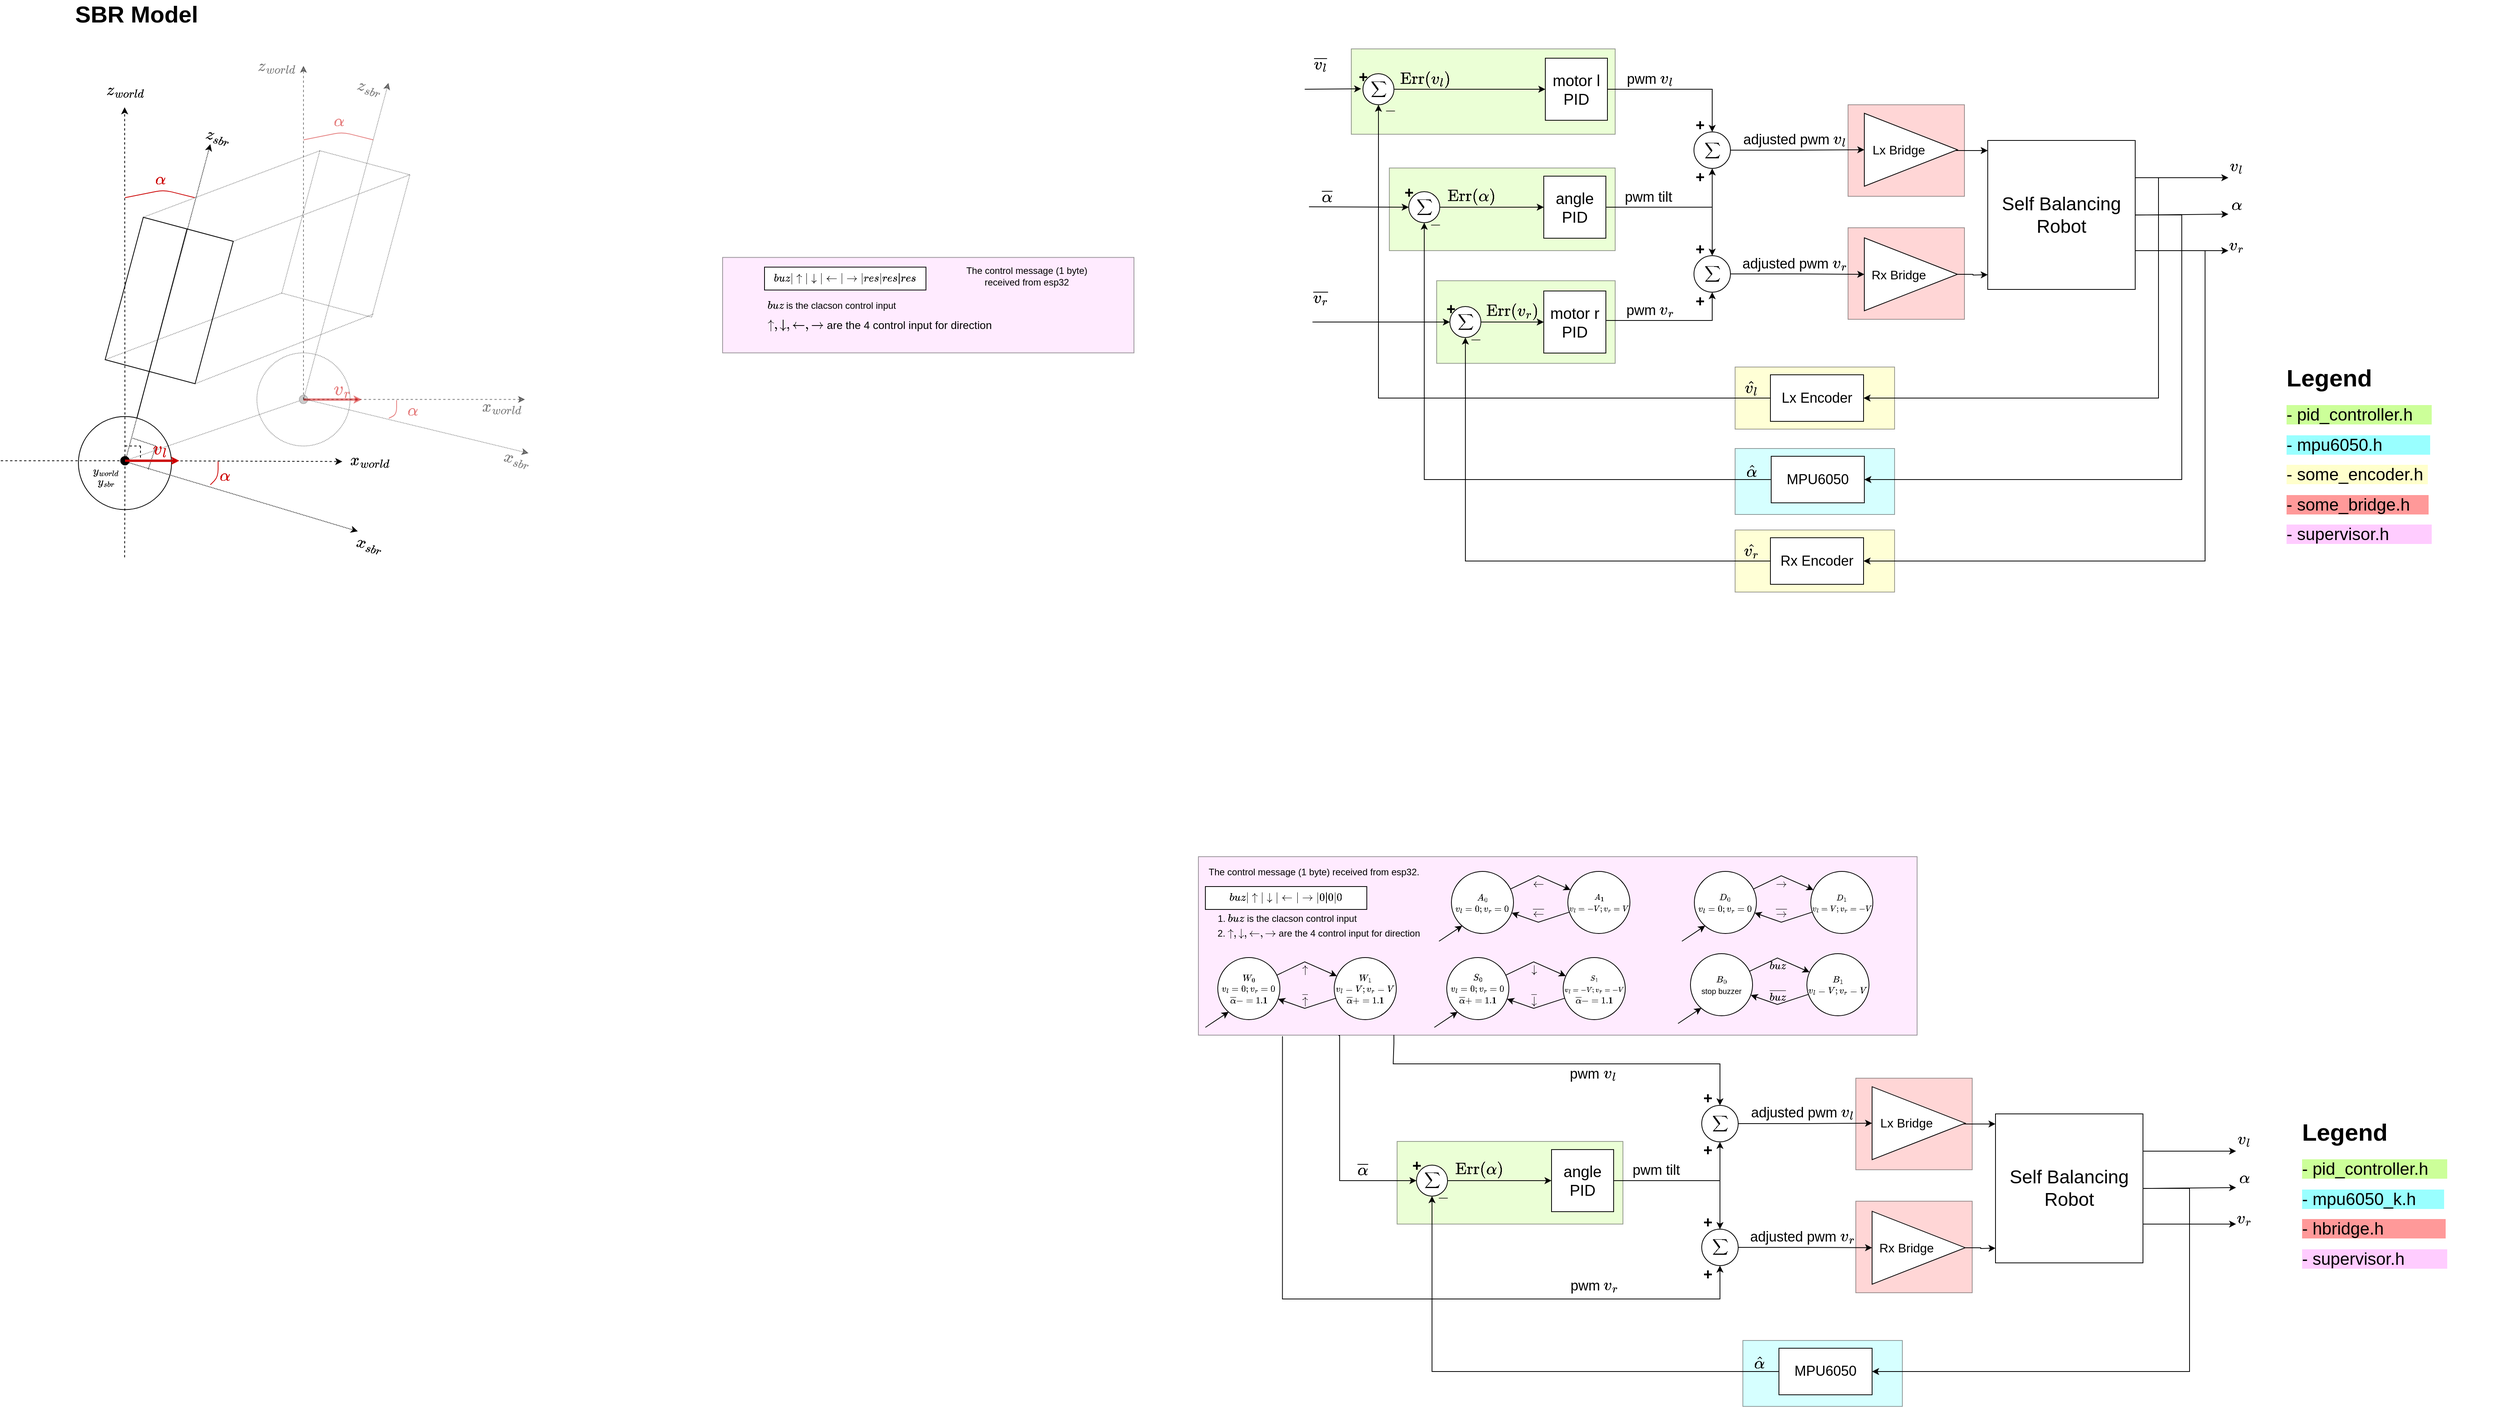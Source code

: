<mxfile version="14.8.2" type="device"><diagram id="RvxGIgGGn32OMCbBHKSs" name="Page-1"><mxGraphModel dx="3578" dy="1133" grid="1" gridSize="10" guides="1" tooltips="1" connect="1" arrows="1" fold="1" page="1" pageScale="1" pageWidth="827" pageHeight="1169" math="1" shadow="0"><root><mxCell id="0"/><mxCell id="1" parent="0"/><mxCell id="etIAlOWZyGqqfdlxmUPB-29" value="" style="endArrow=classic;html=1;dashed=1;dashPattern=1 1;opacity=50;" parent="1" edge="1"><mxGeometry width="50" height="50" relative="1" as="geometry"><mxPoint x="-1210" y="550.75" as="sourcePoint"/><mxPoint x="-1100.5" y="142.75" as="targetPoint"/></mxGeometry></mxCell><mxCell id="etIAlOWZyGqqfdlxmUPB-25" value="" style="endArrow=classic;html=1;dashed=1;startArrow=none;opacity=50;" parent="1" edge="1"><mxGeometry width="50" height="50" relative="1" as="geometry"><mxPoint x="-1210" y="550.75" as="sourcePoint"/><mxPoint x="-924.58" y="550.75" as="targetPoint"/></mxGeometry></mxCell><mxCell id="S4LZGYlQ1wgGxuE66dXP-174" value="" style="rounded=0;whiteSpace=wrap;html=1;opacity=40;fillColor=#FFCCFF;" parent="1" vertex="1"><mxGeometry x="-670" y="367.75" width="530" height="123" as="geometry"/></mxCell><mxCell id="S4LZGYlQ1wgGxuE66dXP-112" value="" style="rounded=0;whiteSpace=wrap;html=1;gradientColor=none;opacity=40;fillColor=#FFFF99;" parent="1" vertex="1"><mxGeometry x="634.5" y="509" width="205.5" height="80" as="geometry"/></mxCell><mxCell id="S4LZGYlQ1wgGxuE66dXP-111" value="" style="rounded=0;whiteSpace=wrap;html=1;gradientColor=none;opacity=40;fillColor=#FFFF99;" parent="1" vertex="1"><mxGeometry x="634.5" y="719" width="205.5" height="80" as="geometry"/></mxCell><mxCell id="S4LZGYlQ1wgGxuE66dXP-110" value="" style="rounded=0;whiteSpace=wrap;html=1;fillColor=#99FFFF;gradientColor=none;opacity=40;" parent="1" vertex="1"><mxGeometry x="634.5" y="614" width="205.5" height="85" as="geometry"/></mxCell><mxCell id="S4LZGYlQ1wgGxuE66dXP-106" value="" style="rounded=0;whiteSpace=wrap;html=1;gradientColor=none;opacity=40;fillColor=#FF9999;" parent="1" vertex="1"><mxGeometry x="780" y="329.5" width="150" height="118" as="geometry"/></mxCell><mxCell id="S4LZGYlQ1wgGxuE66dXP-105" value="" style="rounded=0;whiteSpace=wrap;html=1;gradientColor=none;opacity=40;fillColor=#FF9999;" parent="1" vertex="1"><mxGeometry x="780" y="171" width="150" height="118" as="geometry"/></mxCell><mxCell id="S4LZGYlQ1wgGxuE66dXP-104" value="" style="rounded=0;whiteSpace=wrap;html=1;fillColor=#CCFF99;opacity=40;" parent="1" vertex="1"><mxGeometry x="250" y="397.75" width="230" height="106.5" as="geometry"/></mxCell><mxCell id="S4LZGYlQ1wgGxuE66dXP-103" value="" style="rounded=0;whiteSpace=wrap;html=1;fillColor=#CCFF99;opacity=40;" parent="1" vertex="1"><mxGeometry x="189" y="252.5" width="291" height="106.5" as="geometry"/></mxCell><mxCell id="S4LZGYlQ1wgGxuE66dXP-102" value="" style="rounded=0;whiteSpace=wrap;html=1;fillColor=#CCFF99;opacity=40;" parent="1" vertex="1"><mxGeometry x="140" y="99" width="340" height="110" as="geometry"/></mxCell><mxCell id="S4LZGYlQ1wgGxuE66dXP-92" style="edgeStyle=orthogonalEdgeStyle;rounded=0;orthogonalLoop=1;jettySize=auto;html=1;" parent="1" source="S4LZGYlQ1wgGxuE66dXP-1" target="S4LZGYlQ1wgGxuE66dXP-23" edge="1"><mxGeometry relative="1" as="geometry"/></mxCell><mxCell id="S4LZGYlQ1wgGxuE66dXP-93" style="edgeStyle=orthogonalEdgeStyle;rounded=0;orthogonalLoop=1;jettySize=auto;html=1;" parent="1" source="S4LZGYlQ1wgGxuE66dXP-1" target="S4LZGYlQ1wgGxuE66dXP-34" edge="1"><mxGeometry relative="1" as="geometry"/></mxCell><mxCell id="S4LZGYlQ1wgGxuE66dXP-1" value="&lt;font style=&quot;font-size: 20px&quot;&gt;angle&lt;br&gt;PID&lt;/font&gt;" style="whiteSpace=wrap;html=1;aspect=fixed;" parent="1" vertex="1"><mxGeometry x="388" y="263" width="80" height="80" as="geometry"/></mxCell><mxCell id="S4LZGYlQ1wgGxuE66dXP-91" style="edgeStyle=orthogonalEdgeStyle;rounded=0;orthogonalLoop=1;jettySize=auto;html=1;" parent="1" source="S4LZGYlQ1wgGxuE66dXP-2" target="S4LZGYlQ1wgGxuE66dXP-23" edge="1"><mxGeometry relative="1" as="geometry"/></mxCell><mxCell id="S4LZGYlQ1wgGxuE66dXP-2" value="&lt;font style=&quot;font-size: 20px&quot;&gt;motor l&lt;br&gt;PID&lt;br&gt;&lt;/font&gt;" style="whiteSpace=wrap;html=1;aspect=fixed;" parent="1" vertex="1"><mxGeometry x="390" y="111" width="80" height="80" as="geometry"/></mxCell><mxCell id="S4LZGYlQ1wgGxuE66dXP-95" style="edgeStyle=orthogonalEdgeStyle;rounded=0;orthogonalLoop=1;jettySize=auto;html=1;" parent="1" source="S4LZGYlQ1wgGxuE66dXP-3" target="S4LZGYlQ1wgGxuE66dXP-34" edge="1"><mxGeometry relative="1" as="geometry"><Array as="points"><mxPoint x="605" y="449"/></Array></mxGeometry></mxCell><mxCell id="S4LZGYlQ1wgGxuE66dXP-3" value="&lt;font style=&quot;font-size: 20px&quot;&gt;motor r&lt;br&gt;PID&lt;br&gt;&lt;/font&gt;" style="whiteSpace=wrap;html=1;aspect=fixed;" parent="1" vertex="1"><mxGeometry x="388" y="411" width="80" height="80" as="geometry"/></mxCell><mxCell id="S4LZGYlQ1wgGxuE66dXP-19" style="edgeStyle=orthogonalEdgeStyle;rounded=0;orthogonalLoop=1;jettySize=auto;html=1;entryX=0;entryY=0.5;entryDx=0;entryDy=0;" parent="1" source="S4LZGYlQ1wgGxuE66dXP-5" target="S4LZGYlQ1wgGxuE66dXP-1" edge="1"><mxGeometry relative="1" as="geometry"><mxPoint x="392.0" y="297" as="targetPoint"/></mxGeometry></mxCell><mxCell id="S4LZGYlQ1wgGxuE66dXP-5" value="$$\sum$$" style="ellipse;whiteSpace=wrap;html=1;aspect=fixed;" parent="1" vertex="1"><mxGeometry x="214" y="283" width="40" height="40" as="geometry"/></mxCell><mxCell id="S4LZGYlQ1wgGxuE66dXP-7" value="&lt;font style=&quot;font-size: 20px&quot;&gt;&lt;b&gt;+&lt;/b&gt;&lt;/font&gt;" style="text;html=1;align=center;verticalAlign=middle;resizable=0;points=[];autosize=1;strokeColor=none;" parent="1" vertex="1"><mxGeometry x="199" y="273" width="30" height="20" as="geometry"/></mxCell><mxCell id="S4LZGYlQ1wgGxuE66dXP-9" value="&lt;font style=&quot;font-size: 20px&quot;&gt;&lt;b&gt;_&lt;/b&gt;&lt;/font&gt;" style="text;html=1;align=center;verticalAlign=middle;resizable=0;points=[];autosize=1;strokeColor=none;" parent="1" vertex="1"><mxGeometry x="233" y="306" width="30" height="20" as="geometry"/></mxCell><mxCell id="S4LZGYlQ1wgGxuE66dXP-21" style="edgeStyle=orthogonalEdgeStyle;rounded=0;orthogonalLoop=1;jettySize=auto;html=1;" parent="1" source="S4LZGYlQ1wgGxuE66dXP-10" target="S4LZGYlQ1wgGxuE66dXP-2" edge="1"><mxGeometry relative="1" as="geometry"/></mxCell><mxCell id="S4LZGYlQ1wgGxuE66dXP-10" value="$$\sum$$" style="ellipse;whiteSpace=wrap;html=1;aspect=fixed;" parent="1" vertex="1"><mxGeometry x="155" y="131" width="40" height="40" as="geometry"/></mxCell><mxCell id="S4LZGYlQ1wgGxuE66dXP-11" value="&lt;font style=&quot;font-size: 20px&quot;&gt;&lt;b&gt;+&lt;/b&gt;&lt;/font&gt;" style="text;html=1;align=center;verticalAlign=middle;resizable=0;points=[];autosize=1;strokeColor=none;" parent="1" vertex="1"><mxGeometry x="140" y="123.5" width="30" height="20" as="geometry"/></mxCell><mxCell id="S4LZGYlQ1wgGxuE66dXP-12" value="&lt;font style=&quot;font-size: 20px&quot;&gt;&lt;b&gt;_&lt;/b&gt;&lt;/font&gt;" style="text;html=1;align=center;verticalAlign=middle;resizable=0;points=[];autosize=1;strokeColor=none;" parent="1" vertex="1"><mxGeometry x="175" y="158.5" width="30" height="20" as="geometry"/></mxCell><mxCell id="S4LZGYlQ1wgGxuE66dXP-22" style="edgeStyle=orthogonalEdgeStyle;rounded=0;orthogonalLoop=1;jettySize=auto;html=1;" parent="1" source="S4LZGYlQ1wgGxuE66dXP-13" target="S4LZGYlQ1wgGxuE66dXP-3" edge="1"><mxGeometry relative="1" as="geometry"/></mxCell><mxCell id="S4LZGYlQ1wgGxuE66dXP-13" value="$$\sum$$" style="ellipse;whiteSpace=wrap;html=1;aspect=fixed;" parent="1" vertex="1"><mxGeometry x="267" y="431" width="40" height="40" as="geometry"/></mxCell><mxCell id="S4LZGYlQ1wgGxuE66dXP-14" value="&lt;font style=&quot;font-size: 20px&quot;&gt;&lt;b&gt;+&lt;/b&gt;&lt;/font&gt;" style="text;html=1;align=center;verticalAlign=middle;resizable=0;points=[];autosize=1;strokeColor=none;" parent="1" vertex="1"><mxGeometry x="253" y="422.5" width="30" height="20" as="geometry"/></mxCell><mxCell id="S4LZGYlQ1wgGxuE66dXP-15" value="&lt;font style=&quot;font-size: 20px&quot;&gt;&lt;b&gt;_&lt;/b&gt;&lt;/font&gt;" style="text;html=1;align=center;verticalAlign=middle;resizable=0;points=[];autosize=1;strokeColor=none;" parent="1" vertex="1"><mxGeometry x="285" y="453.5" width="30" height="20" as="geometry"/></mxCell><mxCell id="S4LZGYlQ1wgGxuE66dXP-16" value="" style="endArrow=classic;html=1;entryX=0;entryY=0.5;entryDx=0;entryDy=0;" parent="1" target="S4LZGYlQ1wgGxuE66dXP-5" edge="1"><mxGeometry width="50" height="50" relative="1" as="geometry"><mxPoint x="85.5" y="302.5" as="sourcePoint"/><mxPoint x="22.5" y="302.5" as="targetPoint"/></mxGeometry></mxCell><mxCell id="S4LZGYlQ1wgGxuE66dXP-17" value="" style="endArrow=classic;html=1;entryX=-0.057;entryY=0.486;entryDx=0;entryDy=0;entryPerimeter=0;" parent="1" target="S4LZGYlQ1wgGxuE66dXP-10" edge="1"><mxGeometry width="50" height="50" relative="1" as="geometry"><mxPoint x="80" y="151" as="sourcePoint"/><mxPoint x="95" y="172" as="targetPoint"/></mxGeometry></mxCell><mxCell id="S4LZGYlQ1wgGxuE66dXP-18" value="" style="endArrow=classic;html=1;entryX=0;entryY=0.5;entryDx=0;entryDy=0;" parent="1" target="S4LZGYlQ1wgGxuE66dXP-13" edge="1"><mxGeometry width="50" height="50" relative="1" as="geometry"><mxPoint x="90" y="451" as="sourcePoint"/><mxPoint x="218" y="471" as="targetPoint"/></mxGeometry></mxCell><mxCell id="S4LZGYlQ1wgGxuE66dXP-29" value="" style="group" parent="1" vertex="1" connectable="0"><mxGeometry x="561.5" y="206" width="73" height="59" as="geometry"/></mxCell><mxCell id="S4LZGYlQ1wgGxuE66dXP-26" value="" style="group" parent="S4LZGYlQ1wgGxuE66dXP-29" vertex="1" connectable="0"><mxGeometry x="20" width="47" height="47" as="geometry"/></mxCell><mxCell id="S4LZGYlQ1wgGxuE66dXP-23" value="$$\sum$$" style="ellipse;whiteSpace=wrap;html=1;aspect=fixed;" parent="S4LZGYlQ1wgGxuE66dXP-26" vertex="1"><mxGeometry width="47" height="47" as="geometry"/></mxCell><mxCell id="S4LZGYlQ1wgGxuE66dXP-28" value="&lt;font style=&quot;font-size: 20px&quot;&gt;&lt;b&gt;+&lt;/b&gt;&lt;/font&gt;" style="text;html=1;align=center;verticalAlign=middle;resizable=0;points=[];autosize=1;strokeColor=none;" parent="S4LZGYlQ1wgGxuE66dXP-29" vertex="1"><mxGeometry x="12.5" y="47" width="30" height="20" as="geometry"/></mxCell><mxCell id="S4LZGYlQ1wgGxuE66dXP-32" value="" style="group" parent="1" vertex="1" connectable="0"><mxGeometry x="580" y="366" width="73" height="63" as="geometry"/></mxCell><mxCell id="S4LZGYlQ1wgGxuE66dXP-33" value="" style="group" parent="S4LZGYlQ1wgGxuE66dXP-32" vertex="1" connectable="0"><mxGeometry x="1.5" y="-0.5" width="47" height="47" as="geometry"/></mxCell><mxCell id="S4LZGYlQ1wgGxuE66dXP-34" value="$$\sum$$" style="ellipse;whiteSpace=wrap;html=1;aspect=fixed;" parent="S4LZGYlQ1wgGxuE66dXP-33" vertex="1"><mxGeometry width="47" height="47" as="geometry"/></mxCell><mxCell id="S4LZGYlQ1wgGxuE66dXP-36" value="&lt;font style=&quot;font-size: 20px&quot;&gt;&lt;b&gt;+&lt;/b&gt;&lt;/font&gt;" style="text;html=1;align=center;verticalAlign=middle;resizable=0;points=[];autosize=1;strokeColor=none;" parent="S4LZGYlQ1wgGxuE66dXP-32" vertex="1"><mxGeometry x="-6" y="46.5" width="30" height="20" as="geometry"/></mxCell><mxCell id="S4LZGYlQ1wgGxuE66dXP-47" style="edgeStyle=orthogonalEdgeStyle;rounded=0;orthogonalLoop=1;jettySize=auto;html=1;" parent="1" edge="1"><mxGeometry relative="1" as="geometry"><mxPoint x="882.34" y="230" as="sourcePoint"/><mxPoint x="960" y="230" as="targetPoint"/><Array as="points"><mxPoint x="920" y="230"/><mxPoint x="920" y="230"/></Array></mxGeometry></mxCell><mxCell id="S4LZGYlQ1wgGxuE66dXP-41" value="&lt;font style=&quot;font-size: 16px&quot;&gt;Lx Bridge&amp;nbsp; &amp;nbsp; &amp;nbsp; &amp;nbsp;&lt;/font&gt;" style="triangle;whiteSpace=wrap;html=1;" parent="1" vertex="1"><mxGeometry x="801" y="182" width="120" height="94" as="geometry"/></mxCell><mxCell id="S4LZGYlQ1wgGxuE66dXP-48" style="edgeStyle=orthogonalEdgeStyle;rounded=0;orthogonalLoop=1;jettySize=auto;html=1;" parent="1" source="S4LZGYlQ1wgGxuE66dXP-42" edge="1"><mxGeometry relative="1" as="geometry"><mxPoint x="960" y="390" as="targetPoint"/></mxGeometry></mxCell><mxCell id="S4LZGYlQ1wgGxuE66dXP-42" value="&lt;font style=&quot;font-size: 16px&quot;&gt;Rx Bridge&amp;nbsp; &amp;nbsp; &amp;nbsp; &amp;nbsp;&lt;/font&gt;" style="triangle;whiteSpace=wrap;html=1;" parent="1" vertex="1"><mxGeometry x="801" y="342.5" width="120" height="94" as="geometry"/></mxCell><mxCell id="S4LZGYlQ1wgGxuE66dXP-44" style="edgeStyle=orthogonalEdgeStyle;rounded=0;orthogonalLoop=1;jettySize=auto;html=1;exitX=1;exitY=0.5;exitDx=0;exitDy=0;entryX=0;entryY=0.5;entryDx=0;entryDy=0;" parent="1" source="S4LZGYlQ1wgGxuE66dXP-23" target="S4LZGYlQ1wgGxuE66dXP-41" edge="1"><mxGeometry relative="1" as="geometry"/></mxCell><mxCell id="S4LZGYlQ1wgGxuE66dXP-45" style="edgeStyle=orthogonalEdgeStyle;rounded=0;orthogonalLoop=1;jettySize=auto;html=1;entryX=0;entryY=0.5;entryDx=0;entryDy=0;" parent="1" source="S4LZGYlQ1wgGxuE66dXP-34" target="S4LZGYlQ1wgGxuE66dXP-42" edge="1"><mxGeometry relative="1" as="geometry"/></mxCell><mxCell id="S4LZGYlQ1wgGxuE66dXP-99" style="edgeStyle=orthogonalEdgeStyle;rounded=0;orthogonalLoop=1;jettySize=auto;html=1;exitX=1;exitY=0.25;exitDx=0;exitDy=0;" parent="1" source="S4LZGYlQ1wgGxuE66dXP-46" target="S4LZGYlQ1wgGxuE66dXP-61" edge="1"><mxGeometry relative="1" as="geometry"><mxPoint x="810" y="629" as="targetPoint"/><Array as="points"><mxPoint x="1180" y="265"/><mxPoint x="1180" y="549"/></Array></mxGeometry></mxCell><mxCell id="S4LZGYlQ1wgGxuE66dXP-100" style="edgeStyle=orthogonalEdgeStyle;rounded=0;orthogonalLoop=1;jettySize=auto;html=1;" parent="1" source="S4LZGYlQ1wgGxuE66dXP-46" target="S4LZGYlQ1wgGxuE66dXP-53" edge="1"><mxGeometry relative="1" as="geometry"><Array as="points"><mxPoint x="1210" y="313"/><mxPoint x="1210" y="654"/></Array></mxGeometry></mxCell><mxCell id="S4LZGYlQ1wgGxuE66dXP-101" style="edgeStyle=orthogonalEdgeStyle;rounded=0;orthogonalLoop=1;jettySize=auto;html=1;" parent="1" source="S4LZGYlQ1wgGxuE66dXP-46" target="S4LZGYlQ1wgGxuE66dXP-66" edge="1"><mxGeometry relative="1" as="geometry"><Array as="points"><mxPoint x="1240" y="359"/><mxPoint x="1240" y="759"/></Array></mxGeometry></mxCell><mxCell id="S4LZGYlQ1wgGxuE66dXP-46" value="&lt;font style=&quot;font-size: 24px&quot;&gt;Self Balancing Robot&lt;/font&gt;" style="rounded=0;whiteSpace=wrap;html=1;" parent="1" vertex="1"><mxGeometry x="960" y="217" width="190" height="192" as="geometry"/></mxCell><mxCell id="S4LZGYlQ1wgGxuE66dXP-50" value="&lt;font style=&quot;font-size: 18px&quot;&gt;$$\overline{\alpha}$$&lt;/font&gt;" style="text;html=1;strokeColor=none;fillColor=none;align=center;verticalAlign=middle;whiteSpace=wrap;rounded=0;" parent="1" vertex="1"><mxGeometry x="89" y="279.5" width="40" height="20" as="geometry"/></mxCell><mxCell id="S4LZGYlQ1wgGxuE66dXP-51" value="&lt;font style=&quot;font-size: 18px&quot;&gt;$$\overline{v_l}$$&lt;/font&gt;" style="text;html=1;align=center;verticalAlign=middle;resizable=0;points=[];autosize=1;strokeColor=none;" parent="1" vertex="1"><mxGeometry x="20" y="109" width="160" height="20" as="geometry"/></mxCell><mxCell id="S4LZGYlQ1wgGxuE66dXP-52" value="&lt;font style=&quot;font-size: 18px&quot;&gt;$$\overline{v_r}$$&lt;/font&gt;" style="text;html=1;align=center;verticalAlign=middle;resizable=0;points=[];autosize=1;strokeColor=none;" parent="1" vertex="1"><mxGeometry x="20" y="410" width="160" height="20" as="geometry"/></mxCell><mxCell id="S4LZGYlQ1wgGxuE66dXP-55" style="edgeStyle=orthogonalEdgeStyle;rounded=0;orthogonalLoop=1;jettySize=auto;html=1;exitX=0;exitY=0.5;exitDx=0;exitDy=0;entryX=0.5;entryY=1;entryDx=0;entryDy=0;" parent="1" source="S4LZGYlQ1wgGxuE66dXP-53" target="S4LZGYlQ1wgGxuE66dXP-5" edge="1"><mxGeometry relative="1" as="geometry"/></mxCell><mxCell id="S4LZGYlQ1wgGxuE66dXP-53" value="&lt;font style=&quot;font-size: 18px&quot;&gt;MPU6050&lt;/font&gt;" style="rounded=0;whiteSpace=wrap;html=1;" parent="1" vertex="1"><mxGeometry x="681" y="624" width="120" height="60" as="geometry"/></mxCell><mxCell id="S4LZGYlQ1wgGxuE66dXP-56" value="&lt;font style=&quot;font-size: 18px&quot;&gt;$$\hat{\alpha}$$&lt;/font&gt;" style="text;html=1;align=center;verticalAlign=middle;resizable=0;points=[];autosize=1;strokeColor=none;" parent="1" vertex="1"><mxGeometry x="580" y="634" width="150" height="20" as="geometry"/></mxCell><mxCell id="S4LZGYlQ1wgGxuE66dXP-58" value="&lt;font style=&quot;font-size: 18px&quot;&gt;$$\alpha$$&lt;/font&gt;" style="text;html=1;align=center;verticalAlign=middle;resizable=0;points=[];autosize=1;strokeColor=none;" parent="1" vertex="1"><mxGeometry x="1230" y="291" width="100" height="20" as="geometry"/></mxCell><mxCell id="S4LZGYlQ1wgGxuE66dXP-62" style="edgeStyle=orthogonalEdgeStyle;rounded=0;orthogonalLoop=1;jettySize=auto;html=1;entryX=0.5;entryY=1;entryDx=0;entryDy=0;" parent="1" source="S4LZGYlQ1wgGxuE66dXP-61" target="S4LZGYlQ1wgGxuE66dXP-10" edge="1"><mxGeometry relative="1" as="geometry"/></mxCell><mxCell id="S4LZGYlQ1wgGxuE66dXP-61" value="&lt;font style=&quot;font-size: 18px&quot;&gt;Lx Encoder&lt;/font&gt;" style="rounded=0;whiteSpace=wrap;html=1;" parent="1" vertex="1"><mxGeometry x="680" y="519" width="120" height="60" as="geometry"/></mxCell><mxCell id="S4LZGYlQ1wgGxuE66dXP-64" value="&lt;font style=&quot;font-size: 18px&quot;&gt;$$\hat{v_l}$$&lt;/font&gt;" style="text;html=1;align=center;verticalAlign=middle;resizable=0;points=[];autosize=1;strokeColor=none;" parent="1" vertex="1"><mxGeometry x="595" y="526" width="120" height="20" as="geometry"/></mxCell><mxCell id="S4LZGYlQ1wgGxuE66dXP-65" value="&lt;font style=&quot;font-size: 18px&quot;&gt;$$v_l$$&lt;/font&gt;" style="text;html=1;align=center;verticalAlign=middle;resizable=0;points=[];autosize=1;strokeColor=none;" parent="1" vertex="1"><mxGeometry x="1240" y="241" width="80" height="20" as="geometry"/></mxCell><mxCell id="S4LZGYlQ1wgGxuE66dXP-70" style="edgeStyle=orthogonalEdgeStyle;rounded=0;orthogonalLoop=1;jettySize=auto;html=1;entryX=0.5;entryY=1;entryDx=0;entryDy=0;" parent="1" source="S4LZGYlQ1wgGxuE66dXP-66" target="S4LZGYlQ1wgGxuE66dXP-13" edge="1"><mxGeometry relative="1" as="geometry"><mxPoint x="250" y="609" as="targetPoint"/></mxGeometry></mxCell><mxCell id="S4LZGYlQ1wgGxuE66dXP-66" value="&lt;font style=&quot;font-size: 18px&quot;&gt;Rx Encoder&lt;/font&gt;" style="rounded=0;whiteSpace=wrap;html=1;" parent="1" vertex="1"><mxGeometry x="680" y="729" width="120" height="60" as="geometry"/></mxCell><mxCell id="S4LZGYlQ1wgGxuE66dXP-68" value="&lt;font style=&quot;font-size: 18px&quot;&gt;$$v_r$$&lt;/font&gt;" style="text;html=1;align=center;verticalAlign=middle;resizable=0;points=[];autosize=1;strokeColor=none;" parent="1" vertex="1"><mxGeometry x="1240" y="342.5" width="80" height="20" as="geometry"/></mxCell><mxCell id="S4LZGYlQ1wgGxuE66dXP-69" value="&lt;font style=&quot;font-size: 18px&quot;&gt;$$\hat{v_r}$$&lt;/font&gt;" style="text;html=1;align=center;verticalAlign=middle;resizable=0;points=[];autosize=1;strokeColor=none;" parent="1" vertex="1"><mxGeometry x="595" y="736" width="120" height="20" as="geometry"/></mxCell><mxCell id="S4LZGYlQ1wgGxuE66dXP-71" value="&lt;font style=&quot;font-size: 18px&quot;&gt;$$\text{Err}(\alpha)$$&lt;/font&gt;" style="text;html=1;align=center;verticalAlign=middle;resizable=0;points=[];autosize=1;strokeColor=none;" parent="1" vertex="1"><mxGeometry x="200" y="278.5" width="190" height="20" as="geometry"/></mxCell><mxCell id="S4LZGYlQ1wgGxuE66dXP-72" value="&lt;font style=&quot;font-size: 18px&quot;&gt;$$\text{Err}(v_l)$$&lt;/font&gt;" style="text;html=1;align=center;verticalAlign=middle;resizable=0;points=[];autosize=1;strokeColor=none;" parent="1" vertex="1"><mxGeometry x="155" y="128" width="160" height="20" as="geometry"/></mxCell><mxCell id="S4LZGYlQ1wgGxuE66dXP-73" value="&lt;font style=&quot;font-size: 18px&quot;&gt;$$\text{Err}(v_r)$$&lt;/font&gt;" style="text;html=1;align=center;verticalAlign=middle;resizable=0;points=[];autosize=1;strokeColor=none;" parent="1" vertex="1"><mxGeometry x="267" y="426.5" width="160" height="20" as="geometry"/></mxCell><mxCell id="S4LZGYlQ1wgGxuE66dXP-75" value="&lt;font style=&quot;font-size: 18px&quot;&gt;pwm tilt&lt;/font&gt;" style="text;html=1;strokeColor=none;fillColor=none;align=center;verticalAlign=middle;whiteSpace=wrap;rounded=0;" parent="1" vertex="1"><mxGeometry x="488" y="279.5" width="70" height="20" as="geometry"/></mxCell><mxCell id="S4LZGYlQ1wgGxuE66dXP-178" value="" style="edgeStyle=none;rounded=0;orthogonalLoop=1;jettySize=auto;html=1;" parent="1" source="S4LZGYlQ1wgGxuE66dXP-77" target="S4LZGYlQ1wgGxuE66dXP-2" edge="1"><mxGeometry relative="1" as="geometry"/></mxCell><mxCell id="S4LZGYlQ1wgGxuE66dXP-77" value="&lt;span style=&quot;font-size: 18px&quot;&gt;pwm \(v_l\)&lt;/span&gt;" style="text;html=1;strokeColor=none;fillColor=none;align=center;verticalAlign=middle;whiteSpace=wrap;rounded=0;" parent="1" vertex="1"><mxGeometry x="470" y="128" width="110" height="20" as="geometry"/></mxCell><mxCell id="S4LZGYlQ1wgGxuE66dXP-78" value="&lt;span style=&quot;font-size: 18px&quot;&gt;pwm \(v_r\)&lt;/span&gt;" style="text;html=1;align=center;verticalAlign=middle;resizable=0;points=[];autosize=1;strokeColor=none;" parent="1" vertex="1"><mxGeometry x="470" y="426" width="110" height="20" as="geometry"/></mxCell><mxCell id="S4LZGYlQ1wgGxuE66dXP-79" value="&lt;span style=&quot;font-size: 18px&quot;&gt;adjusted pwm \(v_l\)&lt;/span&gt;" style="text;html=1;align=center;verticalAlign=middle;resizable=0;points=[];autosize=1;strokeColor=none;" parent="1" vertex="1"><mxGeometry x="621" y="206" width="180" height="20" as="geometry"/></mxCell><mxCell id="S4LZGYlQ1wgGxuE66dXP-80" value="&lt;span style=&quot;font-size: 18px&quot;&gt;adjusted pwm \(v_r\)&lt;/span&gt;" style="text;html=1;align=center;verticalAlign=middle;resizable=0;points=[];autosize=1;strokeColor=none;" parent="1" vertex="1"><mxGeometry x="621" y="366" width="180" height="20" as="geometry"/></mxCell><mxCell id="S4LZGYlQ1wgGxuE66dXP-37" value="&lt;font style=&quot;font-size: 20px&quot;&gt;&lt;b&gt;+&lt;/b&gt;&lt;/font&gt;" style="text;html=1;align=center;verticalAlign=middle;resizable=0;points=[];autosize=1;strokeColor=none;" parent="1" vertex="1"><mxGeometry x="574" y="346" width="30" height="20" as="geometry"/></mxCell><mxCell id="S4LZGYlQ1wgGxuE66dXP-96" value="" style="endArrow=classic;html=1;exitX=1;exitY=0.25;exitDx=0;exitDy=0;" parent="1" source="S4LZGYlQ1wgGxuE66dXP-46" edge="1"><mxGeometry width="50" height="50" relative="1" as="geometry"><mxPoint x="1220" y="239" as="sourcePoint"/><mxPoint x="1270" y="265" as="targetPoint"/></mxGeometry></mxCell><mxCell id="S4LZGYlQ1wgGxuE66dXP-97" value="" style="endArrow=classic;html=1;" parent="1" edge="1"><mxGeometry width="50" height="50" relative="1" as="geometry"><mxPoint x="1150" y="313.116" as="sourcePoint"/><mxPoint x="1270" y="312" as="targetPoint"/></mxGeometry></mxCell><mxCell id="S4LZGYlQ1wgGxuE66dXP-98" value="" style="endArrow=classic;html=1;exitX=1;exitY=0.75;exitDx=0;exitDy=0;" parent="1" edge="1"><mxGeometry width="50" height="50" relative="1" as="geometry"><mxPoint x="1150" y="359" as="sourcePoint"/><mxPoint x="1270" y="359" as="targetPoint"/></mxGeometry></mxCell><mxCell id="S4LZGYlQ1wgGxuE66dXP-113" value="&lt;h1&gt;&lt;font style=&quot;font-size: 31px&quot;&gt;Legend&lt;/font&gt;&lt;/h1&gt;&lt;p&gt;&lt;font style=&quot;font-size: 22px ; background-color: rgb(204 , 255 , 153)&quot;&gt;- pid_controller.h&amp;nbsp; &amp;nbsp;&amp;nbsp;&lt;/font&gt;&lt;/p&gt;&lt;p&gt;&lt;font style=&quot;font-size: 22px ; background-color: rgb(153 , 255 , 255)&quot;&gt;- mpu6050.h&amp;nbsp; &amp;nbsp; &amp;nbsp; &amp;nbsp; &amp;nbsp;&amp;nbsp;&lt;/font&gt;&lt;/p&gt;&lt;p&gt;&lt;font style=&quot;font-size: 22px ; background-color: rgb(255 , 255 , 204)&quot;&gt;- some_encoder.h&amp;nbsp;&lt;/font&gt;&lt;/p&gt;&lt;p&gt;&lt;font style=&quot;font-size: 22px ; background-color: rgb(255 , 153 , 153)&quot;&gt;- some_bridge.h&amp;nbsp; &amp;nbsp;&amp;nbsp;&lt;/font&gt;&lt;/p&gt;&lt;p&gt;&lt;font style=&quot;font-size: 22px ; background-color: rgb(255 , 204 , 255)&quot;&gt;- supervisor.h&amp;nbsp; &amp;nbsp; &amp;nbsp; &amp;nbsp; &amp;nbsp;&lt;/font&gt;&lt;/p&gt;" style="text;html=1;strokeColor=none;fillColor=none;spacing=5;spacingTop=-20;whiteSpace=wrap;overflow=hidden;rounded=0;opacity=40;" parent="1" vertex="1"><mxGeometry x="1340" y="499" width="279" height="260" as="geometry"/></mxCell><mxCell id="S4LZGYlQ1wgGxuE66dXP-175" value="$$buz|&lt;br&gt;\uparrow|&lt;br&gt;\downarrow |&lt;br&gt;\leftarrow |&lt;br&gt;\rightarrow | res | res | res&lt;br&gt;$$" style="rounded=0;whiteSpace=wrap;html=1;align=center;verticalAlign=middle;" parent="1" vertex="1"><mxGeometry x="-616" y="380.25" width="208" height="29.5" as="geometry"/></mxCell><mxCell id="S4LZGYlQ1wgGxuE66dXP-177" value="The control message (1 byte) received from esp32" style="text;html=1;strokeColor=none;fillColor=none;align=center;verticalAlign=middle;whiteSpace=wrap;rounded=0;" parent="1" vertex="1"><mxGeometry x="-361" y="382" width="166" height="20" as="geometry"/></mxCell><mxCell id="wuaSBPNqK6RX2sfjkzoG-2" value="&lt;font style=&quot;font-size: 14px&quot;&gt;&lt;span&gt;&amp;nbsp;\(\uparrow, \downarrow, \leftarrow, \rightarrow\) are the 4 control input for direction&lt;/span&gt;&lt;/font&gt;" style="text;html=1;align=center;verticalAlign=middle;resizable=0;points=[];autosize=1;strokeColor=none;" parent="1" vertex="1"><mxGeometry x="-730" y="444.75" width="520" height="20" as="geometry"/></mxCell><mxCell id="wuaSBPNqK6RX2sfjkzoG-6" value="" style="ellipse;whiteSpace=wrap;html=1;aspect=fixed;fillColor=none;" parent="1" vertex="1"><mxGeometry x="-1500" y="572.75" width="120" height="120" as="geometry"/></mxCell><mxCell id="wuaSBPNqK6RX2sfjkzoG-7" value="" style="endArrow=none;html=1;" parent="1" source="wuaSBPNqK6RX2sfjkzoG-6" edge="1"><mxGeometry width="50" height="50" relative="1" as="geometry"><mxPoint x="-1190" y="512.75" as="sourcePoint"/><mxPoint x="-1360" y="330.75" as="targetPoint"/></mxGeometry></mxCell><mxCell id="wuaSBPNqK6RX2sfjkzoG-9" value="" style="rounded=0;whiteSpace=wrap;html=1;fillColor=none;rotation=15;" parent="1" vertex="1"><mxGeometry x="-1443" y="328.25" width="120" height="190" as="geometry"/></mxCell><mxCell id="wuaSBPNqK6RX2sfjkzoG-10" value="" style="endArrow=classic;html=1;dashed=1;startArrow=none;" parent="1" source="wuaSBPNqK6RX2sfjkzoG-33" edge="1"><mxGeometry width="50" height="50" relative="1" as="geometry"><mxPoint x="-1690" y="630.75" as="sourcePoint"/><mxPoint x="-1160" y="630.75" as="targetPoint"/></mxGeometry></mxCell><mxCell id="wuaSBPNqK6RX2sfjkzoG-11" value="" style="endArrow=classic;html=1;dashed=1;startArrow=none;" parent="1" source="wuaSBPNqK6RX2sfjkzoG-33" edge="1"><mxGeometry width="50" height="50" relative="1" as="geometry"><mxPoint x="-1440.42" y="754.25" as="sourcePoint"/><mxPoint x="-1440.42" y="174.25" as="targetPoint"/></mxGeometry></mxCell><mxCell id="wuaSBPNqK6RX2sfjkzoG-12" value="" style="endArrow=classic;html=1;dashed=1;dashPattern=1 1;" parent="1" edge="1"><mxGeometry width="50" height="50" relative="1" as="geometry"><mxPoint x="-1440" y="631.75" as="sourcePoint"/><mxPoint x="-1330" y="221.75" as="targetPoint"/></mxGeometry></mxCell><mxCell id="wuaSBPNqK6RX2sfjkzoG-13" value="" style="endArrow=classic;html=1;dashed=1;dashPattern=1 1;" parent="1" edge="1"><mxGeometry width="50" height="50" relative="1" as="geometry"><mxPoint x="-1440" y="630.75" as="sourcePoint"/><mxPoint x="-1140" y="720.75" as="targetPoint"/></mxGeometry></mxCell><mxCell id="wuaSBPNqK6RX2sfjkzoG-19" value="" style="endArrow=none;dashed=1;html=1;" parent="1" edge="1"><mxGeometry width="50" height="50" relative="1" as="geometry"><mxPoint x="-1440" y="610.75" as="sourcePoint"/><mxPoint x="-1420" y="610.75" as="targetPoint"/></mxGeometry></mxCell><mxCell id="wuaSBPNqK6RX2sfjkzoG-20" value="" style="endArrow=none;dashed=1;html=1;" parent="1" edge="1"><mxGeometry width="50" height="50" relative="1" as="geometry"><mxPoint x="-1420" y="610.75" as="sourcePoint"/><mxPoint x="-1420" y="630.75" as="targetPoint"/></mxGeometry></mxCell><mxCell id="wuaSBPNqK6RX2sfjkzoG-21" value="" style="endArrow=none;dashed=1;html=1;dashPattern=1 1;strokeWidth=1;" parent="1" edge="1"><mxGeometry width="50" height="50" relative="1" as="geometry"><mxPoint x="-1430" y="600.75" as="sourcePoint"/><mxPoint x="-1400" y="610.75" as="targetPoint"/></mxGeometry></mxCell><mxCell id="wuaSBPNqK6RX2sfjkzoG-22" value="" style="endArrow=none;dashed=1;html=1;dashPattern=1 1;strokeWidth=1;" parent="1" edge="1"><mxGeometry width="50" height="50" relative="1" as="geometry"><mxPoint x="-1410" y="640.75" as="sourcePoint"/><mxPoint x="-1400" y="610.75" as="targetPoint"/></mxGeometry></mxCell><mxCell id="wuaSBPNqK6RX2sfjkzoG-24" value="&lt;font style=&quot;font-size: 18px&quot;&gt;$$\alpha$$&lt;/font&gt;" style="text;html=1;align=center;verticalAlign=middle;resizable=0;points=[];autosize=1;strokeColor=none;fontColor=#CC0000;" parent="1" vertex="1"><mxGeometry x="-1362" y="639.75" width="100" height="20" as="geometry"/></mxCell><mxCell id="wuaSBPNqK6RX2sfjkzoG-25" value="&lt;font style=&quot;font-size: 18px&quot;&gt;$$\alpha$$&lt;/font&gt;" style="text;html=1;align=center;verticalAlign=middle;resizable=0;points=[];autosize=1;strokeColor=none;fontColor=#CC0000;" parent="1" vertex="1"><mxGeometry x="-1445" y="257.75" width="100" height="20" as="geometry"/></mxCell><mxCell id="wuaSBPNqK6RX2sfjkzoG-27" value="" style="endArrow=none;html=1;strokeWidth=1;strokeColor=#CC0000;" parent="1" edge="1"><mxGeometry width="50" height="50" relative="1" as="geometry"><mxPoint x="-1330" y="660.75" as="sourcePoint"/><mxPoint x="-1320" y="630.75" as="targetPoint"/><Array as="points"><mxPoint x="-1320" y="650.75"/></Array></mxGeometry></mxCell><mxCell id="wuaSBPNqK6RX2sfjkzoG-28" value="" style="endArrow=none;html=1;strokeWidth=1;strokeColor=#CC0000;" parent="1" edge="1"><mxGeometry width="50" height="50" relative="1" as="geometry"><mxPoint x="-1440" y="290.75" as="sourcePoint"/><mxPoint x="-1350" y="290.75" as="targetPoint"/><Array as="points"><mxPoint x="-1390" y="280.75"/></Array></mxGeometry></mxCell><mxCell id="wuaSBPNqK6RX2sfjkzoG-29" value="&lt;font style=&quot;font-size: 18px&quot;&gt;$$x_{world}$$&lt;/font&gt;" style="text;html=1;align=center;verticalAlign=middle;resizable=0;points=[];autosize=1;strokeColor=none;" parent="1" vertex="1"><mxGeometry x="-1190" y="619.75" width="130" height="20" as="geometry"/></mxCell><mxCell id="wuaSBPNqK6RX2sfjkzoG-30" value="&lt;font style=&quot;font-size: 18px&quot;&gt;$$z_{world}$$&lt;/font&gt;" style="text;html=1;align=center;verticalAlign=middle;resizable=0;points=[];autosize=1;strokeColor=none;" parent="1" vertex="1"><mxGeometry x="-1505" y="142.75" width="130" height="20" as="geometry"/></mxCell><mxCell id="wuaSBPNqK6RX2sfjkzoG-31" value="&lt;font style=&quot;font-size: 18px&quot;&gt;$$x_{sbr}$$&lt;/font&gt;" style="text;html=1;align=center;verticalAlign=middle;resizable=0;points=[];autosize=1;strokeColor=none;rotation=15;" parent="1" vertex="1"><mxGeometry x="-1180" y="729" width="110" height="20" as="geometry"/></mxCell><mxCell id="wuaSBPNqK6RX2sfjkzoG-32" value="&lt;font style=&quot;font-size: 18px&quot;&gt;$$z_{sbr}$$&lt;/font&gt;" style="text;html=1;align=center;verticalAlign=middle;resizable=0;points=[];autosize=1;strokeColor=none;rotation=15;" parent="1" vertex="1"><mxGeometry x="-1375" y="202.75" width="110" height="20" as="geometry"/></mxCell><mxCell id="wuaSBPNqK6RX2sfjkzoG-34" value="" style="endArrow=none;html=1;dashed=1;" parent="1" target="wuaSBPNqK6RX2sfjkzoG-33" edge="1"><mxGeometry width="50" height="50" relative="1" as="geometry"><mxPoint x="-1600" y="629.75" as="sourcePoint"/><mxPoint x="-1160.0" y="630.75" as="targetPoint"/></mxGeometry></mxCell><mxCell id="wuaSBPNqK6RX2sfjkzoG-33" value="" style="ellipse;whiteSpace=wrap;html=1;aspect=fixed;fillColor=#000000;" parent="1" vertex="1"><mxGeometry x="-1445.5" y="624.25" width="11" height="11" as="geometry"/></mxCell><mxCell id="wuaSBPNqK6RX2sfjkzoG-35" value="" style="endArrow=none;html=1;dashed=1;" parent="1" target="wuaSBPNqK6RX2sfjkzoG-33" edge="1"><mxGeometry width="50" height="50" relative="1" as="geometry"><mxPoint x="-1440.42" y="754.25" as="sourcePoint"/><mxPoint x="-1440.42" y="174.25" as="targetPoint"/></mxGeometry></mxCell><mxCell id="wuaSBPNqK6RX2sfjkzoG-36" value="\(y_{world}\)&lt;br&gt;\(y_{sbr}\)" style="text;html=1;align=center;verticalAlign=middle;resizable=0;points=[];autosize=1;strokeColor=none;" parent="1" vertex="1"><mxGeometry x="-1505" y="634.75" width="80" height="30" as="geometry"/></mxCell><mxCell id="S4LZGYlQ1wgGxuE66dXP-27" value="&lt;font style=&quot;font-size: 20px&quot;&gt;&lt;b&gt;+&lt;/b&gt;&lt;/font&gt;" style="text;html=1;align=center;verticalAlign=middle;resizable=0;points=[];autosize=1;strokeColor=none;" parent="1" vertex="1"><mxGeometry x="574" y="186" width="30" height="20" as="geometry"/></mxCell><mxCell id="etIAlOWZyGqqfdlxmUPB-8" value="" style="endArrow=none;dashed=1;html=1;dashPattern=1 1;strokeWidth=1;opacity=50;jumpSize=1;endSize=1;startSize=2;" parent="1" source="wuaSBPNqK6RX2sfjkzoG-33" target="etIAlOWZyGqqfdlxmUPB-11" edge="1"><mxGeometry width="50" height="50" relative="1" as="geometry"><mxPoint x="-1440" y="635.75" as="sourcePoint"/><mxPoint x="-1280" y="590.75" as="targetPoint"/></mxGeometry></mxCell><mxCell id="etIAlOWZyGqqfdlxmUPB-9" value="" style="ellipse;whiteSpace=wrap;html=1;aspect=fixed;fillColor=none;opacity=50;dashed=1;dashPattern=1 1;" parent="1" vertex="1"><mxGeometry x="-1270" y="490.75" width="120" height="120" as="geometry"/></mxCell><mxCell id="etIAlOWZyGqqfdlxmUPB-11" value="" style="ellipse;whiteSpace=wrap;html=1;aspect=fixed;fillColor=#000000;opacity=20;" parent="1" vertex="1"><mxGeometry x="-1215.5" y="545.25" width="11" height="11" as="geometry"/></mxCell><mxCell id="etIAlOWZyGqqfdlxmUPB-12" value="" style="rounded=0;whiteSpace=wrap;html=1;fillColor=none;rotation=15;dashed=1;dashPattern=1 1;opacity=50;" parent="1" vertex="1"><mxGeometry x="-1215.5" y="242.5" width="120" height="190" as="geometry"/></mxCell><mxCell id="etIAlOWZyGqqfdlxmUPB-14" value="" style="endArrow=none;dashed=1;html=1;dashPattern=1 1;strokeWidth=1;startSize=2;endSize=1;opacity=50;exitX=1;exitY=1;exitDx=0;exitDy=0;" parent="1" source="wuaSBPNqK6RX2sfjkzoG-9" edge="1"><mxGeometry width="50" height="50" relative="1" as="geometry"><mxPoint x="-1280" y="550.75" as="sourcePoint"/><mxPoint x="-1120" y="440.75" as="targetPoint"/></mxGeometry></mxCell><mxCell id="etIAlOWZyGqqfdlxmUPB-15" value="" style="endArrow=none;dashed=1;html=1;dashPattern=1 1;strokeWidth=1;startSize=2;endSize=1;opacity=50;exitX=1;exitY=0;exitDx=0;exitDy=0;entryX=1;entryY=0;entryDx=0;entryDy=0;" parent="1" source="wuaSBPNqK6RX2sfjkzoG-9" target="etIAlOWZyGqqfdlxmUPB-12" edge="1"><mxGeometry width="50" height="50" relative="1" as="geometry"><mxPoint x="-1230" y="520.75" as="sourcePoint"/><mxPoint x="-1060" y="320.75" as="targetPoint"/></mxGeometry></mxCell><mxCell id="etIAlOWZyGqqfdlxmUPB-16" value="" style="endArrow=none;dashed=1;html=1;dashPattern=1 1;strokeWidth=1;startSize=2;endSize=1;opacity=50;exitX=0;exitY=1;exitDx=0;exitDy=0;entryX=0;entryY=1;entryDx=0;entryDy=0;" parent="1" source="wuaSBPNqK6RX2sfjkzoG-9" target="etIAlOWZyGqqfdlxmUPB-12" edge="1"><mxGeometry width="50" height="50" relative="1" as="geometry"><mxPoint x="-1350" y="550.75" as="sourcePoint"/><mxPoint x="-1290" y="470.75" as="targetPoint"/></mxGeometry></mxCell><mxCell id="etIAlOWZyGqqfdlxmUPB-17" value="" style="endArrow=none;dashed=1;html=1;dashPattern=1 1;strokeWidth=1;startSize=2;endSize=1;opacity=50;exitX=0;exitY=0;exitDx=0;exitDy=0;entryX=0;entryY=0;entryDx=0;entryDy=0;" parent="1" source="wuaSBPNqK6RX2sfjkzoG-9" target="etIAlOWZyGqqfdlxmUPB-12" edge="1"><mxGeometry width="50" height="50" relative="1" as="geometry"><mxPoint x="-1300" y="490.75" as="sourcePoint"/><mxPoint x="-1250" y="440.75" as="targetPoint"/></mxGeometry></mxCell><mxCell id="etIAlOWZyGqqfdlxmUPB-18" value="" style="endArrow=classic;html=1;startSize=2;endSize=1;strokeColor=#CC0000;strokeWidth=3;" parent="1" edge="1"><mxGeometry width="50" height="50" relative="1" as="geometry"><mxPoint x="-1440" y="629.75" as="sourcePoint"/><mxPoint x="-1370" y="629.75" as="targetPoint"/></mxGeometry></mxCell><mxCell id="etIAlOWZyGqqfdlxmUPB-19" value="&lt;font color=&quot;#cc0000&quot; style=&quot;font-size: 20px&quot;&gt;$$v_l$$&lt;/font&gt;" style="text;html=1;align=center;verticalAlign=middle;resizable=0;points=[];autosize=1;strokeColor=none;" parent="1" vertex="1"><mxGeometry x="-1440" y="604.25" width="90" height="20" as="geometry"/></mxCell><mxCell id="etIAlOWZyGqqfdlxmUPB-20" value="" style="endArrow=classic;html=1;startSize=2;endSize=1;strokeColor=#CC0000;strokeWidth=3;opacity=50;" parent="1" edge="1"><mxGeometry width="50" height="50" relative="1" as="geometry"><mxPoint x="-1210" y="551" as="sourcePoint"/><mxPoint x="-1135" y="550.88" as="targetPoint"/></mxGeometry></mxCell><mxCell id="etIAlOWZyGqqfdlxmUPB-22" value="&lt;font style=&quot;font-size: 21px&quot;&gt;$$v_r$$&lt;/font&gt;" style="text;html=1;align=center;verticalAlign=middle;resizable=0;points=[];autosize=1;opacity=20;textOpacity=50;fontColor=#CC0000;" parent="1" vertex="1"><mxGeometry x="-1205" y="526.75" width="90" height="20" as="geometry"/></mxCell><mxCell id="etIAlOWZyGqqfdlxmUPB-26" value="" style="endArrow=classic;html=1;dashed=1;startArrow=none;opacity=50;" parent="1" edge="1"><mxGeometry width="50" height="50" relative="1" as="geometry"><mxPoint x="-1210" y="550.75" as="sourcePoint"/><mxPoint x="-1210" y="120.75" as="targetPoint"/></mxGeometry></mxCell><mxCell id="etIAlOWZyGqqfdlxmUPB-27" value="&lt;font style=&quot;font-size: 18px&quot;&gt;$$x_{world}$$&lt;/font&gt;" style="text;html=1;align=center;verticalAlign=middle;resizable=0;points=[];autosize=1;strokeColor=none;textOpacity=50;" parent="1" vertex="1"><mxGeometry x="-1020" y="550.75" width="130" height="20" as="geometry"/></mxCell><mxCell id="etIAlOWZyGqqfdlxmUPB-28" value="&lt;font style=&quot;font-size: 18px&quot;&gt;$$z_{world}$$&lt;/font&gt;" style="text;html=1;align=center;verticalAlign=middle;resizable=0;points=[];autosize=1;strokeColor=none;textOpacity=50;" parent="1" vertex="1"><mxGeometry x="-1310" y="112" width="130" height="20" as="geometry"/></mxCell><mxCell id="etIAlOWZyGqqfdlxmUPB-30" value="&lt;font style=&quot;font-size: 18px&quot;&gt;$$z_{sbr}$$&lt;/font&gt;" style="text;html=1;align=center;verticalAlign=middle;resizable=0;points=[];autosize=1;strokeColor=none;rotation=15;textOpacity=50;" parent="1" vertex="1"><mxGeometry x="-1180" y="139.75" width="110" height="20" as="geometry"/></mxCell><mxCell id="etIAlOWZyGqqfdlxmUPB-32" value="&lt;font style=&quot;font-size: 18px&quot;&gt;$$\alpha$$&lt;/font&gt;" style="text;html=1;align=center;verticalAlign=middle;resizable=0;points=[];autosize=1;strokeColor=none;fontColor=#CC0000;textOpacity=50;" parent="1" vertex="1"><mxGeometry x="-1215" y="183.25" width="100" height="20" as="geometry"/></mxCell><mxCell id="etIAlOWZyGqqfdlxmUPB-33" value="" style="endArrow=none;html=1;strokeWidth=1;strokeColor=#CC0000;opacity=50;" parent="1" edge="1"><mxGeometry width="50" height="50" relative="1" as="geometry"><mxPoint x="-1210" y="216.25" as="sourcePoint"/><mxPoint x="-1120" y="216.25" as="targetPoint"/><Array as="points"><mxPoint x="-1160" y="206.25"/></Array></mxGeometry></mxCell><mxCell id="Zm2AGYscKPc3S9o27pSl-1" value="\(buz\) is the clacson control input" style="text;html=1;align=center;verticalAlign=middle;resizable=0;points=[];autosize=1;strokeColor=none;" parent="1" vertex="1"><mxGeometry x="-625" y="419.75" width="190" height="20" as="geometry"/></mxCell><mxCell id="Zm2AGYscKPc3S9o27pSl-8" value="&lt;font style=&quot;font-size: 30px&quot;&gt;&lt;b&gt;SBR Model&lt;/b&gt;&lt;/font&gt;" style="text;html=1;strokeColor=none;fillColor=none;align=center;verticalAlign=middle;whiteSpace=wrap;rounded=0;" parent="1" vertex="1"><mxGeometry x="-1540" y="44.25" width="230" height="20" as="geometry"/></mxCell><mxCell id="Zm2AGYscKPc3S9o27pSl-11" value="" style="endArrow=classic;html=1;dashed=1;dashPattern=1 1;opacity=50;" parent="1" edge="1"><mxGeometry width="50" height="50" relative="1" as="geometry"><mxPoint x="-1210" y="550" as="sourcePoint"/><mxPoint x="-920" y="620" as="targetPoint"/></mxGeometry></mxCell><mxCell id="Zm2AGYscKPc3S9o27pSl-12" value="&lt;font style=&quot;font-size: 18px&quot;&gt;$$\alpha$$&lt;/font&gt;" style="text;html=1;align=center;verticalAlign=middle;resizable=0;points=[];autosize=1;strokeColor=none;fontColor=#CC0000;opacity=50;textOpacity=50;" parent="1" vertex="1"><mxGeometry x="-1120" y="556.25" width="100" height="20" as="geometry"/></mxCell><mxCell id="Zm2AGYscKPc3S9o27pSl-13" value="" style="endArrow=none;html=1;strokeWidth=1;strokeColor=#CC0000;opacity=50;" parent="1" edge="1"><mxGeometry width="50" height="50" relative="1" as="geometry"><mxPoint x="-1100" y="575" as="sourcePoint"/><mxPoint x="-1090" y="551.75" as="targetPoint"/><Array as="points"><mxPoint x="-1090" y="570"/></Array></mxGeometry></mxCell><mxCell id="Zm2AGYscKPc3S9o27pSl-14" value="&lt;font style=&quot;font-size: 18px&quot;&gt;$$x_{sbr}$$&lt;/font&gt;" style="text;html=1;align=center;verticalAlign=middle;resizable=0;points=[];autosize=1;strokeColor=none;rotation=15;opacity=50;textOpacity=50;" parent="1" vertex="1"><mxGeometry x="-990" y="619" width="110" height="20" as="geometry"/></mxCell><mxCell id="FSfK5NcJr2GbpCzc5JeE-3" value="" style="rounded=0;whiteSpace=wrap;html=1;fillColor=#99FFFF;gradientColor=none;opacity=40;" parent="1" vertex="1"><mxGeometry x="644.5" y="1763.47" width="205.5" height="85" as="geometry"/></mxCell><mxCell id="FSfK5NcJr2GbpCzc5JeE-4" value="" style="rounded=0;whiteSpace=wrap;html=1;gradientColor=none;opacity=40;fillColor=#FF9999;" parent="1" vertex="1"><mxGeometry x="790" y="1583.97" width="150" height="118" as="geometry"/></mxCell><mxCell id="FSfK5NcJr2GbpCzc5JeE-5" value="" style="rounded=0;whiteSpace=wrap;html=1;gradientColor=none;opacity=40;fillColor=#FF9999;" parent="1" vertex="1"><mxGeometry x="790" y="1425.47" width="150" height="118" as="geometry"/></mxCell><mxCell id="FSfK5NcJr2GbpCzc5JeE-7" value="" style="rounded=0;whiteSpace=wrap;html=1;fillColor=#CCFF99;opacity=40;" parent="1" vertex="1"><mxGeometry x="199" y="1506.97" width="291" height="106.5" as="geometry"/></mxCell><mxCell id="FSfK5NcJr2GbpCzc5JeE-9" style="edgeStyle=orthogonalEdgeStyle;rounded=0;orthogonalLoop=1;jettySize=auto;html=1;" parent="1" source="FSfK5NcJr2GbpCzc5JeE-11" target="FSfK5NcJr2GbpCzc5JeE-33" edge="1"><mxGeometry relative="1" as="geometry"/></mxCell><mxCell id="FSfK5NcJr2GbpCzc5JeE-10" style="edgeStyle=orthogonalEdgeStyle;rounded=0;orthogonalLoop=1;jettySize=auto;html=1;" parent="1" source="FSfK5NcJr2GbpCzc5JeE-11" target="FSfK5NcJr2GbpCzc5JeE-37" edge="1"><mxGeometry relative="1" as="geometry"/></mxCell><mxCell id="FSfK5NcJr2GbpCzc5JeE-11" value="&lt;font style=&quot;font-size: 20px&quot;&gt;angle&lt;br&gt;PID&lt;/font&gt;" style="whiteSpace=wrap;html=1;aspect=fixed;" parent="1" vertex="1"><mxGeometry x="398" y="1517.47" width="80" height="80" as="geometry"/></mxCell><mxCell id="FSfK5NcJr2GbpCzc5JeE-16" style="edgeStyle=orthogonalEdgeStyle;rounded=0;orthogonalLoop=1;jettySize=auto;html=1;entryX=0;entryY=0.5;entryDx=0;entryDy=0;" parent="1" source="FSfK5NcJr2GbpCzc5JeE-17" target="FSfK5NcJr2GbpCzc5JeE-11" edge="1"><mxGeometry relative="1" as="geometry"><mxPoint x="402.0" y="1551.47" as="targetPoint"/></mxGeometry></mxCell><mxCell id="FSfK5NcJr2GbpCzc5JeE-17" value="$$\sum$$" style="ellipse;whiteSpace=wrap;html=1;aspect=fixed;" parent="1" vertex="1"><mxGeometry x="224" y="1537.47" width="40" height="40" as="geometry"/></mxCell><mxCell id="FSfK5NcJr2GbpCzc5JeE-18" value="&lt;font style=&quot;font-size: 20px&quot;&gt;&lt;b&gt;+&lt;/b&gt;&lt;/font&gt;" style="text;html=1;align=center;verticalAlign=middle;resizable=0;points=[];autosize=1;strokeColor=none;" parent="1" vertex="1"><mxGeometry x="209" y="1527.47" width="30" height="20" as="geometry"/></mxCell><mxCell id="FSfK5NcJr2GbpCzc5JeE-19" value="&lt;font style=&quot;font-size: 20px&quot;&gt;&lt;b&gt;_&lt;/b&gt;&lt;/font&gt;" style="text;html=1;align=center;verticalAlign=middle;resizable=0;points=[];autosize=1;strokeColor=none;" parent="1" vertex="1"><mxGeometry x="243" y="1560.47" width="30" height="20" as="geometry"/></mxCell><mxCell id="FSfK5NcJr2GbpCzc5JeE-31" value="" style="group" parent="1" vertex="1" connectable="0"><mxGeometry x="571.5" y="1460.47" width="73" height="59" as="geometry"/></mxCell><mxCell id="FSfK5NcJr2GbpCzc5JeE-32" value="" style="group" parent="FSfK5NcJr2GbpCzc5JeE-31" vertex="1" connectable="0"><mxGeometry x="20" width="47" height="47" as="geometry"/></mxCell><mxCell id="FSfK5NcJr2GbpCzc5JeE-33" value="$$\sum$$" style="ellipse;whiteSpace=wrap;html=1;aspect=fixed;" parent="FSfK5NcJr2GbpCzc5JeE-32" vertex="1"><mxGeometry width="47" height="47" as="geometry"/></mxCell><mxCell id="FSfK5NcJr2GbpCzc5JeE-34" value="&lt;font style=&quot;font-size: 20px&quot;&gt;&lt;b&gt;+&lt;/b&gt;&lt;/font&gt;" style="text;html=1;align=center;verticalAlign=middle;resizable=0;points=[];autosize=1;strokeColor=none;" parent="FSfK5NcJr2GbpCzc5JeE-31" vertex="1"><mxGeometry x="12.5" y="47" width="30" height="20" as="geometry"/></mxCell><mxCell id="FSfK5NcJr2GbpCzc5JeE-35" value="" style="group" parent="1" vertex="1" connectable="0"><mxGeometry x="590" y="1620.47" width="73" height="63" as="geometry"/></mxCell><mxCell id="FSfK5NcJr2GbpCzc5JeE-36" value="" style="group" parent="FSfK5NcJr2GbpCzc5JeE-35" vertex="1" connectable="0"><mxGeometry x="1.5" y="-0.5" width="47" height="47" as="geometry"/></mxCell><mxCell id="FSfK5NcJr2GbpCzc5JeE-37" value="$$\sum$$" style="ellipse;whiteSpace=wrap;html=1;aspect=fixed;" parent="FSfK5NcJr2GbpCzc5JeE-36" vertex="1"><mxGeometry width="47" height="47" as="geometry"/></mxCell><mxCell id="FSfK5NcJr2GbpCzc5JeE-38" value="&lt;font style=&quot;font-size: 20px&quot;&gt;&lt;b&gt;+&lt;/b&gt;&lt;/font&gt;" style="text;html=1;align=center;verticalAlign=middle;resizable=0;points=[];autosize=1;strokeColor=none;" parent="FSfK5NcJr2GbpCzc5JeE-35" vertex="1"><mxGeometry x="-6" y="46.5" width="30" height="20" as="geometry"/></mxCell><mxCell id="FSfK5NcJr2GbpCzc5JeE-39" style="edgeStyle=orthogonalEdgeStyle;rounded=0;orthogonalLoop=1;jettySize=auto;html=1;" parent="1" edge="1"><mxGeometry relative="1" as="geometry"><mxPoint x="892.34" y="1484.47" as="sourcePoint"/><mxPoint x="970" y="1484.47" as="targetPoint"/><Array as="points"><mxPoint x="930" y="1484.47"/><mxPoint x="930" y="1484.47"/></Array></mxGeometry></mxCell><mxCell id="FSfK5NcJr2GbpCzc5JeE-40" value="&lt;font style=&quot;font-size: 16px&quot;&gt;Lx Bridge&amp;nbsp; &amp;nbsp; &amp;nbsp; &amp;nbsp;&lt;/font&gt;" style="triangle;whiteSpace=wrap;html=1;" parent="1" vertex="1"><mxGeometry x="811" y="1436.47" width="120" height="94" as="geometry"/></mxCell><mxCell id="FSfK5NcJr2GbpCzc5JeE-41" style="edgeStyle=orthogonalEdgeStyle;rounded=0;orthogonalLoop=1;jettySize=auto;html=1;" parent="1" source="FSfK5NcJr2GbpCzc5JeE-42" edge="1"><mxGeometry relative="1" as="geometry"><mxPoint x="970" y="1644.47" as="targetPoint"/></mxGeometry></mxCell><mxCell id="FSfK5NcJr2GbpCzc5JeE-42" value="&lt;font style=&quot;font-size: 16px&quot;&gt;Rx Bridge&amp;nbsp; &amp;nbsp; &amp;nbsp; &amp;nbsp;&lt;/font&gt;" style="triangle;whiteSpace=wrap;html=1;" parent="1" vertex="1"><mxGeometry x="811" y="1596.97" width="120" height="94" as="geometry"/></mxCell><mxCell id="FSfK5NcJr2GbpCzc5JeE-43" style="edgeStyle=orthogonalEdgeStyle;rounded=0;orthogonalLoop=1;jettySize=auto;html=1;exitX=1;exitY=0.5;exitDx=0;exitDy=0;entryX=0;entryY=0.5;entryDx=0;entryDy=0;" parent="1" source="FSfK5NcJr2GbpCzc5JeE-33" target="FSfK5NcJr2GbpCzc5JeE-40" edge="1"><mxGeometry relative="1" as="geometry"/></mxCell><mxCell id="FSfK5NcJr2GbpCzc5JeE-44" style="edgeStyle=orthogonalEdgeStyle;rounded=0;orthogonalLoop=1;jettySize=auto;html=1;entryX=0;entryY=0.5;entryDx=0;entryDy=0;" parent="1" source="FSfK5NcJr2GbpCzc5JeE-37" target="FSfK5NcJr2GbpCzc5JeE-42" edge="1"><mxGeometry relative="1" as="geometry"/></mxCell><mxCell id="FSfK5NcJr2GbpCzc5JeE-46" style="edgeStyle=orthogonalEdgeStyle;rounded=0;orthogonalLoop=1;jettySize=auto;html=1;" parent="1" source="FSfK5NcJr2GbpCzc5JeE-48" target="FSfK5NcJr2GbpCzc5JeE-51" edge="1"><mxGeometry relative="1" as="geometry"><Array as="points"><mxPoint x="1220" y="1567.47"/><mxPoint x="1220" y="1803.47"/></Array></mxGeometry></mxCell><mxCell id="FSfK5NcJr2GbpCzc5JeE-48" value="&lt;font style=&quot;font-size: 24px&quot;&gt;Self Balancing Robot&lt;/font&gt;" style="rounded=0;whiteSpace=wrap;html=1;" parent="1" vertex="1"><mxGeometry x="970" y="1471.47" width="190" height="192" as="geometry"/></mxCell><mxCell id="FSfK5NcJr2GbpCzc5JeE-49" value="&lt;font style=&quot;font-size: 18px&quot;&gt;$$\overline{\alpha}$$&lt;/font&gt;" style="text;html=1;strokeColor=none;fillColor=none;align=center;verticalAlign=middle;whiteSpace=wrap;rounded=0;" parent="1" vertex="1"><mxGeometry x="135" y="1533.97" width="40" height="20" as="geometry"/></mxCell><mxCell id="FSfK5NcJr2GbpCzc5JeE-50" style="edgeStyle=orthogonalEdgeStyle;rounded=0;orthogonalLoop=1;jettySize=auto;html=1;exitX=0;exitY=0.5;exitDx=0;exitDy=0;entryX=0.5;entryY=1;entryDx=0;entryDy=0;" parent="1" source="FSfK5NcJr2GbpCzc5JeE-51" target="FSfK5NcJr2GbpCzc5JeE-17" edge="1"><mxGeometry relative="1" as="geometry"/></mxCell><mxCell id="FSfK5NcJr2GbpCzc5JeE-51" value="&lt;font style=&quot;font-size: 18px&quot;&gt;MPU6050&lt;/font&gt;" style="rounded=0;whiteSpace=wrap;html=1;" parent="1" vertex="1"><mxGeometry x="691" y="1773.47" width="120" height="60" as="geometry"/></mxCell><mxCell id="FSfK5NcJr2GbpCzc5JeE-52" value="&lt;font style=&quot;font-size: 18px&quot;&gt;$$\hat{\alpha}$$&lt;/font&gt;" style="text;html=1;align=center;verticalAlign=middle;resizable=0;points=[];autosize=1;strokeColor=none;" parent="1" vertex="1"><mxGeometry x="590" y="1783.47" width="150" height="20" as="geometry"/></mxCell><mxCell id="FSfK5NcJr2GbpCzc5JeE-53" value="&lt;font style=&quot;font-size: 18px&quot;&gt;$$\alpha$$&lt;/font&gt;" style="text;html=1;align=center;verticalAlign=middle;resizable=0;points=[];autosize=1;strokeColor=none;" parent="1" vertex="1"><mxGeometry x="1240" y="1545.47" width="100" height="20" as="geometry"/></mxCell><mxCell id="FSfK5NcJr2GbpCzc5JeE-57" value="&lt;font style=&quot;font-size: 18px&quot;&gt;$$v_l$$&lt;/font&gt;" style="text;html=1;align=center;verticalAlign=middle;resizable=0;points=[];autosize=1;strokeColor=none;" parent="1" vertex="1"><mxGeometry x="1250" y="1495.47" width="80" height="20" as="geometry"/></mxCell><mxCell id="FSfK5NcJr2GbpCzc5JeE-60" value="&lt;font style=&quot;font-size: 18px&quot;&gt;$$v_r$$&lt;/font&gt;" style="text;html=1;align=center;verticalAlign=middle;resizable=0;points=[];autosize=1;strokeColor=none;" parent="1" vertex="1"><mxGeometry x="1250" y="1596.97" width="80" height="20" as="geometry"/></mxCell><mxCell id="FSfK5NcJr2GbpCzc5JeE-62" value="&lt;font style=&quot;font-size: 18px&quot;&gt;$$\text{Err}(\alpha)$$&lt;/font&gt;" style="text;html=1;align=center;verticalAlign=middle;resizable=0;points=[];autosize=1;strokeColor=none;" parent="1" vertex="1"><mxGeometry x="210" y="1532.97" width="190" height="20" as="geometry"/></mxCell><mxCell id="FSfK5NcJr2GbpCzc5JeE-65" value="&lt;font style=&quot;font-size: 18px&quot;&gt;pwm tilt&lt;/font&gt;" style="text;html=1;strokeColor=none;fillColor=none;align=center;verticalAlign=middle;whiteSpace=wrap;rounded=0;" parent="1" vertex="1"><mxGeometry x="498" y="1533.97" width="70" height="20" as="geometry"/></mxCell><mxCell id="FSfK5NcJr2GbpCzc5JeE-66" value="" style="edgeStyle=none;rounded=0;orthogonalLoop=1;jettySize=auto;html=1;" parent="1" edge="1"><mxGeometry relative="1" as="geometry"><mxPoint x="480" y="1399.996" as="sourcePoint"/><mxPoint x="480" y="1399.996" as="targetPoint"/></mxGeometry></mxCell><mxCell id="FSfK5NcJr2GbpCzc5JeE-69" value="&lt;span style=&quot;font-size: 18px&quot;&gt;adjusted pwm \(v_l\)&lt;/span&gt;" style="text;html=1;align=center;verticalAlign=middle;resizable=0;points=[];autosize=1;strokeColor=none;" parent="1" vertex="1"><mxGeometry x="631" y="1460.47" width="180" height="20" as="geometry"/></mxCell><mxCell id="FSfK5NcJr2GbpCzc5JeE-70" value="&lt;span style=&quot;font-size: 18px&quot;&gt;adjusted pwm \(v_r\)&lt;/span&gt;" style="text;html=1;align=center;verticalAlign=middle;resizable=0;points=[];autosize=1;strokeColor=none;" parent="1" vertex="1"><mxGeometry x="631" y="1620.47" width="180" height="20" as="geometry"/></mxCell><mxCell id="FSfK5NcJr2GbpCzc5JeE-71" value="&lt;font style=&quot;font-size: 20px&quot;&gt;&lt;b&gt;+&lt;/b&gt;&lt;/font&gt;" style="text;html=1;align=center;verticalAlign=middle;resizable=0;points=[];autosize=1;strokeColor=none;" parent="1" vertex="1"><mxGeometry x="584" y="1600.47" width="30" height="20" as="geometry"/></mxCell><mxCell id="FSfK5NcJr2GbpCzc5JeE-72" value="" style="endArrow=classic;html=1;exitX=1;exitY=0.25;exitDx=0;exitDy=0;" parent="1" source="FSfK5NcJr2GbpCzc5JeE-48" edge="1"><mxGeometry width="50" height="50" relative="1" as="geometry"><mxPoint x="1230" y="1493.47" as="sourcePoint"/><mxPoint x="1280" y="1519.47" as="targetPoint"/></mxGeometry></mxCell><mxCell id="FSfK5NcJr2GbpCzc5JeE-73" value="" style="endArrow=classic;html=1;" parent="1" edge="1"><mxGeometry width="50" height="50" relative="1" as="geometry"><mxPoint x="1160" y="1567.586" as="sourcePoint"/><mxPoint x="1280" y="1566.47" as="targetPoint"/></mxGeometry></mxCell><mxCell id="FSfK5NcJr2GbpCzc5JeE-74" value="" style="endArrow=classic;html=1;exitX=1;exitY=0.75;exitDx=0;exitDy=0;" parent="1" edge="1"><mxGeometry width="50" height="50" relative="1" as="geometry"><mxPoint x="1160" y="1613.47" as="sourcePoint"/><mxPoint x="1280" y="1613.47" as="targetPoint"/></mxGeometry></mxCell><mxCell id="FSfK5NcJr2GbpCzc5JeE-75" value="&lt;h1&gt;&lt;font style=&quot;font-size: 31px&quot;&gt;Legend&lt;/font&gt;&lt;/h1&gt;&lt;p&gt;&lt;font style=&quot;font-size: 22px ; background-color: rgb(204 , 255 , 153)&quot;&gt;- pid_controller.h&amp;nbsp; &amp;nbsp;&amp;nbsp;&lt;/font&gt;&lt;/p&gt;&lt;p&gt;&lt;font style=&quot;font-size: 22px ; background-color: rgb(153 , 255 , 255)&quot;&gt;- mpu6050_k.h&amp;nbsp; &amp;nbsp; &amp;nbsp;&amp;nbsp;&lt;/font&gt;&lt;/p&gt;&lt;p&gt;&lt;font style=&quot;font-size: 22px ; background-color: rgb(255 , 153 , 153)&quot;&gt;- hbridge.h&amp;nbsp; &amp;nbsp; &amp;nbsp; &amp;nbsp; &amp;nbsp; &amp;nbsp; &amp;nbsp;&lt;/font&gt;&lt;/p&gt;&lt;p&gt;&lt;font style=&quot;font-size: 22px ; background-color: rgb(255 , 204 , 255)&quot;&gt;- supervisor.h&amp;nbsp; &amp;nbsp; &amp;nbsp; &amp;nbsp; &amp;nbsp;&lt;/font&gt;&lt;/p&gt;" style="text;html=1;strokeColor=none;fillColor=none;spacing=5;spacingTop=-20;whiteSpace=wrap;overflow=hidden;rounded=0;opacity=40;" parent="1" vertex="1"><mxGeometry x="1360" y="1471.47" width="210" height="208.03" as="geometry"/></mxCell><mxCell id="FSfK5NcJr2GbpCzc5JeE-76" value="&lt;font style=&quot;font-size: 20px&quot;&gt;&lt;b&gt;+&lt;/b&gt;&lt;/font&gt;" style="text;html=1;align=center;verticalAlign=middle;resizable=0;points=[];autosize=1;strokeColor=none;" parent="1" vertex="1"><mxGeometry x="584" y="1440.47" width="30" height="20" as="geometry"/></mxCell><mxCell id="tlW-lToM6L_A0DJ1gwom-2" style="edgeStyle=orthogonalEdgeStyle;rounded=0;orthogonalLoop=1;jettySize=auto;html=1;entryX=0;entryY=0.5;entryDx=0;entryDy=0;exitX=0.195;exitY=1.002;exitDx=0;exitDy=0;exitPerimeter=0;" edge="1" parent="1" source="FSfK5NcJr2GbpCzc5JeE-77" target="FSfK5NcJr2GbpCzc5JeE-17"><mxGeometry relative="1" as="geometry"><mxPoint x="126" y="1353" as="sourcePoint"/><mxPoint x="126" y="1510" as="targetPoint"/><Array as="points"><mxPoint x="125" y="1558"/></Array></mxGeometry></mxCell><mxCell id="tlW-lToM6L_A0DJ1gwom-3" style="edgeStyle=orthogonalEdgeStyle;rounded=0;orthogonalLoop=1;jettySize=auto;html=1;exitX=0.117;exitY=1.006;exitDx=0;exitDy=0;entryX=0.5;entryY=1;entryDx=0;entryDy=0;exitPerimeter=0;" edge="1" parent="1" source="FSfK5NcJr2GbpCzc5JeE-77" target="FSfK5NcJr2GbpCzc5JeE-37"><mxGeometry relative="1" as="geometry"><Array as="points"><mxPoint x="52" y="1710"/><mxPoint x="615" y="1710"/></Array></mxGeometry></mxCell><mxCell id="tlW-lToM6L_A0DJ1gwom-5" style="edgeStyle=orthogonalEdgeStyle;rounded=0;orthogonalLoop=1;jettySize=auto;html=1;exitX=0.272;exitY=0.998;exitDx=0;exitDy=0;entryX=0.5;entryY=0;entryDx=0;entryDy=0;exitPerimeter=0;" edge="1" parent="1" source="FSfK5NcJr2GbpCzc5JeE-77" target="FSfK5NcJr2GbpCzc5JeE-33"><mxGeometry relative="1" as="geometry"><Array as="points"><mxPoint x="194" y="1380"/><mxPoint x="194" y="1407"/><mxPoint x="615" y="1407"/></Array></mxGeometry></mxCell><mxCell id="FSfK5NcJr2GbpCzc5JeE-77" value="" style="rounded=0;whiteSpace=wrap;html=1;opacity=40;fillColor=#FFCCFF;" parent="1" vertex="1"><mxGeometry x="-57" y="1140" width="926" height="230" as="geometry"/></mxCell><mxCell id="FSfK5NcJr2GbpCzc5JeE-78" value="$$buz|&lt;br&gt;\uparrow|&lt;br&gt;\downarrow |&lt;br&gt;\leftarrow |&lt;br&gt;\rightarrow | 0| 0| 0&lt;br&gt;$$" style="rounded=0;whiteSpace=wrap;html=1;align=center;verticalAlign=middle;" parent="1" vertex="1"><mxGeometry x="-48" y="1178.5" width="208" height="29.5" as="geometry"/></mxCell><mxCell id="FSfK5NcJr2GbpCzc5JeE-79" value="The control message (1 byte) received from esp32." style="text;html=1;strokeColor=none;fillColor=none;align=center;verticalAlign=middle;whiteSpace=wrap;rounded=0;" parent="1" vertex="1"><mxGeometry x="-48" y="1150" width="280" height="20" as="geometry"/></mxCell><mxCell id="FSfK5NcJr2GbpCzc5JeE-80" value="&lt;font style=&quot;font-size: 12px&quot;&gt;&amp;nbsp;2. \(\uparrow, \downarrow, \leftarrow, \rightarrow\) are the 4 control input for direction&lt;/font&gt;" style="text;html=1;align=center;verticalAlign=middle;resizable=0;points=[];autosize=1;strokeColor=none;" parent="1" vertex="1"><mxGeometry x="-134" y="1229" width="460" height="20" as="geometry"/></mxCell><mxCell id="FSfK5NcJr2GbpCzc5JeE-81" value="1. \(buz\) is the clacson control input" style="text;html=1;align=center;verticalAlign=middle;resizable=0;points=[];autosize=1;strokeColor=none;" parent="1" vertex="1"><mxGeometry x="-48" y="1210" width="210" height="20" as="geometry"/></mxCell><mxCell id="FSfK5NcJr2GbpCzc5JeE-87" value="&lt;font style=&quot;font-size: 18px&quot;&gt;pwm \(v_r\)&lt;/font&gt;" style="text;html=1;strokeColor=none;fillColor=none;align=center;verticalAlign=middle;whiteSpace=wrap;rounded=0;" parent="1" vertex="1"><mxGeometry x="400" y="1683.47" width="107" height="20" as="geometry"/></mxCell><mxCell id="tlW-lToM6L_A0DJ1gwom-6" value="&lt;font style=&quot;font-size: 18px&quot;&gt;pwm \(v_l\)&lt;/font&gt;" style="text;html=1;strokeColor=none;fillColor=none;align=center;verticalAlign=middle;whiteSpace=wrap;rounded=0;" vertex="1" parent="1"><mxGeometry x="398" y="1410" width="107" height="20" as="geometry"/></mxCell><mxCell id="tlW-lToM6L_A0DJ1gwom-17" style="rounded=0;orthogonalLoop=1;jettySize=auto;html=1;" edge="1" parent="1" source="tlW-lToM6L_A0DJ1gwom-7" target="tlW-lToM6L_A0DJ1gwom-16"><mxGeometry relative="1" as="geometry"><Array as="points"><mxPoint x="80" y="1275.5"/></Array></mxGeometry></mxCell><mxCell id="tlW-lToM6L_A0DJ1gwom-7" value="&lt;font style=&quot;font-size: 10px&quot;&gt;\(W_0\)&lt;br&gt;\(v_l = 0; v_r=0\)&lt;br&gt;\(\overline{\alpha} -= 1.1\)&lt;br&gt;&lt;/font&gt;" style="ellipse;whiteSpace=wrap;html=1;aspect=fixed;" vertex="1" parent="1"><mxGeometry x="-32" y="1270" width="80" height="80" as="geometry"/></mxCell><mxCell id="tlW-lToM6L_A0DJ1gwom-19" style="edgeStyle=none;rounded=0;orthogonalLoop=1;jettySize=auto;html=1;" edge="1" parent="1" source="tlW-lToM6L_A0DJ1gwom-16" target="tlW-lToM6L_A0DJ1gwom-7"><mxGeometry relative="1" as="geometry"><Array as="points"><mxPoint x="80" y="1335.5"/></Array></mxGeometry></mxCell><mxCell id="tlW-lToM6L_A0DJ1gwom-16" value="&lt;font style=&quot;font-size: 10px&quot;&gt;\(W_1\)&lt;br&gt;\(v_l = V; v_r=V\)&lt;br&gt;\(\overline{\alpha} += 1.1\)&lt;br&gt;&lt;/font&gt;" style="ellipse;whiteSpace=wrap;html=1;aspect=fixed;" vertex="1" parent="1"><mxGeometry x="118" y="1270" width="80" height="80" as="geometry"/></mxCell><mxCell id="tlW-lToM6L_A0DJ1gwom-18" value="\(\uparrow\)" style="text;html=1;align=center;verticalAlign=middle;resizable=0;points=[];autosize=1;strokeColor=none;glass=1;" vertex="1" parent="1"><mxGeometry x="40" y="1275.5" width="80" height="20" as="geometry"/></mxCell><mxCell id="tlW-lToM6L_A0DJ1gwom-20" value="\(\overline{\uparrow}\)" style="text;html=1;align=center;verticalAlign=middle;resizable=0;points=[];autosize=1;strokeColor=none;" vertex="1" parent="1"><mxGeometry x="15" y="1313.5" width="130" height="20" as="geometry"/></mxCell><mxCell id="tlW-lToM6L_A0DJ1gwom-33" value="" style="endArrow=classic;html=1;" edge="1" parent="1"><mxGeometry width="50" height="50" relative="1" as="geometry"><mxPoint x="-48" y="1360" as="sourcePoint"/><mxPoint x="-18" y="1340" as="targetPoint"/></mxGeometry></mxCell><mxCell id="tlW-lToM6L_A0DJ1gwom-34" style="rounded=0;orthogonalLoop=1;jettySize=auto;html=1;" edge="1" parent="1" source="tlW-lToM6L_A0DJ1gwom-35" target="tlW-lToM6L_A0DJ1gwom-37"><mxGeometry relative="1" as="geometry"><Array as="points"><mxPoint x="381" y="1164.5"/></Array></mxGeometry></mxCell><mxCell id="tlW-lToM6L_A0DJ1gwom-35" value="&lt;font style=&quot;font-size: 10px&quot;&gt;\(A_0\)&lt;br&gt;\(v_l = 0; v_r=0\)&lt;/font&gt;" style="ellipse;whiteSpace=wrap;html=1;aspect=fixed;" vertex="1" parent="1"><mxGeometry x="269" y="1159" width="80" height="80" as="geometry"/></mxCell><mxCell id="tlW-lToM6L_A0DJ1gwom-36" style="edgeStyle=none;rounded=0;orthogonalLoop=1;jettySize=auto;html=1;" edge="1" parent="1" source="tlW-lToM6L_A0DJ1gwom-37" target="tlW-lToM6L_A0DJ1gwom-35"><mxGeometry relative="1" as="geometry"><Array as="points"><mxPoint x="381" y="1224.5"/></Array></mxGeometry></mxCell><mxCell id="tlW-lToM6L_A0DJ1gwom-37" value="&lt;font style=&quot;font-size: 9px&quot;&gt;\(A_1\)&lt;br&gt;\(v_l = -V; v_r=V\)&lt;/font&gt;" style="ellipse;whiteSpace=wrap;html=1;aspect=fixed;" vertex="1" parent="1"><mxGeometry x="419" y="1159" width="80" height="80" as="geometry"/></mxCell><mxCell id="tlW-lToM6L_A0DJ1gwom-38" value="\(\leftarrow\)" style="text;html=1;align=center;verticalAlign=middle;resizable=0;points=[];autosize=1;strokeColor=none;glass=1;" vertex="1" parent="1"><mxGeometry x="341" y="1164.5" width="80" height="20" as="geometry"/></mxCell><mxCell id="tlW-lToM6L_A0DJ1gwom-39" value="\(\overline{\leftarrow}\)" style="text;html=1;align=center;verticalAlign=middle;resizable=0;points=[];autosize=1;strokeColor=none;" vertex="1" parent="1"><mxGeometry x="316" y="1202.5" width="130" height="20" as="geometry"/></mxCell><mxCell id="tlW-lToM6L_A0DJ1gwom-40" value="" style="endArrow=classic;html=1;" edge="1" parent="1"><mxGeometry width="50" height="50" relative="1" as="geometry"><mxPoint x="253" y="1249" as="sourcePoint"/><mxPoint x="283" y="1229" as="targetPoint"/></mxGeometry></mxCell><mxCell id="tlW-lToM6L_A0DJ1gwom-41" style="rounded=0;orthogonalLoop=1;jettySize=auto;html=1;" edge="1" parent="1" source="tlW-lToM6L_A0DJ1gwom-42" target="tlW-lToM6L_A0DJ1gwom-44"><mxGeometry relative="1" as="geometry"><Array as="points"><mxPoint x="375" y="1275.5"/></Array></mxGeometry></mxCell><mxCell id="tlW-lToM6L_A0DJ1gwom-42" value="&lt;font style=&quot;font-size: 10px&quot;&gt;\(S_0\)&lt;br&gt;\(v_l = 0; v_r=0\)&lt;br&gt;\(\overline{\alpha} +=1.1\)&lt;br&gt;&lt;/font&gt;" style="ellipse;whiteSpace=wrap;html=1;aspect=fixed;" vertex="1" parent="1"><mxGeometry x="263" y="1270" width="80" height="80" as="geometry"/></mxCell><mxCell id="tlW-lToM6L_A0DJ1gwom-43" style="edgeStyle=none;rounded=0;orthogonalLoop=1;jettySize=auto;html=1;" edge="1" parent="1" source="tlW-lToM6L_A0DJ1gwom-44" target="tlW-lToM6L_A0DJ1gwom-42"><mxGeometry relative="1" as="geometry"><Array as="points"><mxPoint x="375" y="1335.5"/></Array></mxGeometry></mxCell><mxCell id="tlW-lToM6L_A0DJ1gwom-44" value="&lt;font style=&quot;font-size: 8px&quot;&gt;\(S_1\)&lt;br&gt;\(v_l = -V; v_r=-V\)&lt;br&gt;&lt;span style=&quot;font-size: 10px&quot;&gt;\(\overline{\alpha} -=1.1\)&lt;/span&gt;&lt;br&gt;&lt;/font&gt;" style="ellipse;whiteSpace=wrap;html=1;aspect=fixed;" vertex="1" parent="1"><mxGeometry x="413" y="1270" width="80" height="80" as="geometry"/></mxCell><mxCell id="tlW-lToM6L_A0DJ1gwom-45" value="\(\downarrow\)" style="text;html=1;align=center;verticalAlign=middle;resizable=0;points=[];autosize=1;strokeColor=none;glass=1;" vertex="1" parent="1"><mxGeometry x="330" y="1275.5" width="90" height="20" as="geometry"/></mxCell><mxCell id="tlW-lToM6L_A0DJ1gwom-46" value="\(\overline{\downarrow}\)" style="text;html=1;align=center;verticalAlign=middle;resizable=0;points=[];autosize=1;strokeColor=none;" vertex="1" parent="1"><mxGeometry x="300" y="1313.5" width="150" height="20" as="geometry"/></mxCell><mxCell id="tlW-lToM6L_A0DJ1gwom-47" value="" style="endArrow=classic;html=1;" edge="1" parent="1"><mxGeometry width="50" height="50" relative="1" as="geometry"><mxPoint x="247" y="1360" as="sourcePoint"/><mxPoint x="277" y="1340" as="targetPoint"/></mxGeometry></mxCell><mxCell id="tlW-lToM6L_A0DJ1gwom-48" style="rounded=0;orthogonalLoop=1;jettySize=auto;html=1;" edge="1" parent="1" source="tlW-lToM6L_A0DJ1gwom-49" target="tlW-lToM6L_A0DJ1gwom-51"><mxGeometry relative="1" as="geometry"><Array as="points"><mxPoint x="694" y="1164.5"/></Array></mxGeometry></mxCell><mxCell id="tlW-lToM6L_A0DJ1gwom-49" value="&lt;font style=&quot;font-size: 10px&quot;&gt;\(D_0\)&lt;br&gt;\(v_l = 0; v_r=0\)&lt;/font&gt;" style="ellipse;whiteSpace=wrap;html=1;aspect=fixed;" vertex="1" parent="1"><mxGeometry x="582" y="1159" width="80" height="80" as="geometry"/></mxCell><mxCell id="tlW-lToM6L_A0DJ1gwom-50" style="edgeStyle=none;rounded=0;orthogonalLoop=1;jettySize=auto;html=1;" edge="1" parent="1" source="tlW-lToM6L_A0DJ1gwom-51" target="tlW-lToM6L_A0DJ1gwom-49"><mxGeometry relative="1" as="geometry"><Array as="points"><mxPoint x="694" y="1224.5"/></Array></mxGeometry></mxCell><mxCell id="tlW-lToM6L_A0DJ1gwom-51" value="&lt;font style=&quot;font-size: 9px&quot;&gt;\(D_1\)&lt;br&gt;\(v_l = V; v_r=-V\)&lt;/font&gt;" style="ellipse;whiteSpace=wrap;html=1;aspect=fixed;" vertex="1" parent="1"><mxGeometry x="732" y="1159" width="80" height="80" as="geometry"/></mxCell><mxCell id="tlW-lToM6L_A0DJ1gwom-52" value="\(\rightarrow\)" style="text;html=1;align=center;verticalAlign=middle;resizable=0;points=[];autosize=1;strokeColor=none;glass=1;" vertex="1" parent="1"><mxGeometry x="649" y="1164.5" width="90" height="20" as="geometry"/></mxCell><mxCell id="tlW-lToM6L_A0DJ1gwom-53" value="\(\overline{\rightarrow}\)" style="text;html=1;align=center;verticalAlign=middle;resizable=0;points=[];autosize=1;strokeColor=none;" vertex="1" parent="1"><mxGeometry x="624" y="1202.5" width="140" height="20" as="geometry"/></mxCell><mxCell id="tlW-lToM6L_A0DJ1gwom-54" value="" style="endArrow=classic;html=1;" edge="1" parent="1"><mxGeometry width="50" height="50" relative="1" as="geometry"><mxPoint x="566" y="1249" as="sourcePoint"/><mxPoint x="596" y="1229" as="targetPoint"/></mxGeometry></mxCell><mxCell id="tlW-lToM6L_A0DJ1gwom-55" style="rounded=0;orthogonalLoop=1;jettySize=auto;html=1;" edge="1" parent="1" source="tlW-lToM6L_A0DJ1gwom-56" target="tlW-lToM6L_A0DJ1gwom-58"><mxGeometry relative="1" as="geometry"><Array as="points"><mxPoint x="689" y="1270.5"/></Array></mxGeometry></mxCell><mxCell id="tlW-lToM6L_A0DJ1gwom-56" value="&lt;font style=&quot;font-size: 10px&quot;&gt;\(B_0\)&lt;br&gt;stop buzzer&lt;br&gt;&lt;/font&gt;" style="ellipse;whiteSpace=wrap;html=1;aspect=fixed;" vertex="1" parent="1"><mxGeometry x="577" y="1265" width="80" height="80" as="geometry"/></mxCell><mxCell id="tlW-lToM6L_A0DJ1gwom-57" style="edgeStyle=none;rounded=0;orthogonalLoop=1;jettySize=auto;html=1;" edge="1" parent="1" source="tlW-lToM6L_A0DJ1gwom-58" target="tlW-lToM6L_A0DJ1gwom-56"><mxGeometry relative="1" as="geometry"><Array as="points"><mxPoint x="689" y="1330.5"/></Array></mxGeometry></mxCell><mxCell id="tlW-lToM6L_A0DJ1gwom-58" value="&lt;font style=&quot;font-size: 10px&quot;&gt;\(B_1\)&lt;br&gt;\(v_l = V; v_r=V\)&lt;/font&gt;" style="ellipse;whiteSpace=wrap;html=1;aspect=fixed;" vertex="1" parent="1"><mxGeometry x="727" y="1265" width="80" height="80" as="geometry"/></mxCell><mxCell id="tlW-lToM6L_A0DJ1gwom-59" value="\(buz\)" style="text;html=1;align=center;verticalAlign=middle;resizable=0;points=[];autosize=1;strokeColor=none;glass=1;" vertex="1" parent="1"><mxGeometry x="664" y="1270.5" width="50" height="20" as="geometry"/></mxCell><mxCell id="tlW-lToM6L_A0DJ1gwom-60" value="\(\overline{buz}\)" style="text;html=1;align=center;verticalAlign=middle;resizable=0;points=[];autosize=1;strokeColor=none;" vertex="1" parent="1"><mxGeometry x="639" y="1308.5" width="100" height="20" as="geometry"/></mxCell><mxCell id="tlW-lToM6L_A0DJ1gwom-61" value="" style="endArrow=classic;html=1;" edge="1" parent="1"><mxGeometry width="50" height="50" relative="1" as="geometry"><mxPoint x="561" y="1355" as="sourcePoint"/><mxPoint x="591" y="1335" as="targetPoint"/></mxGeometry></mxCell></root></mxGraphModel></diagram></mxfile>